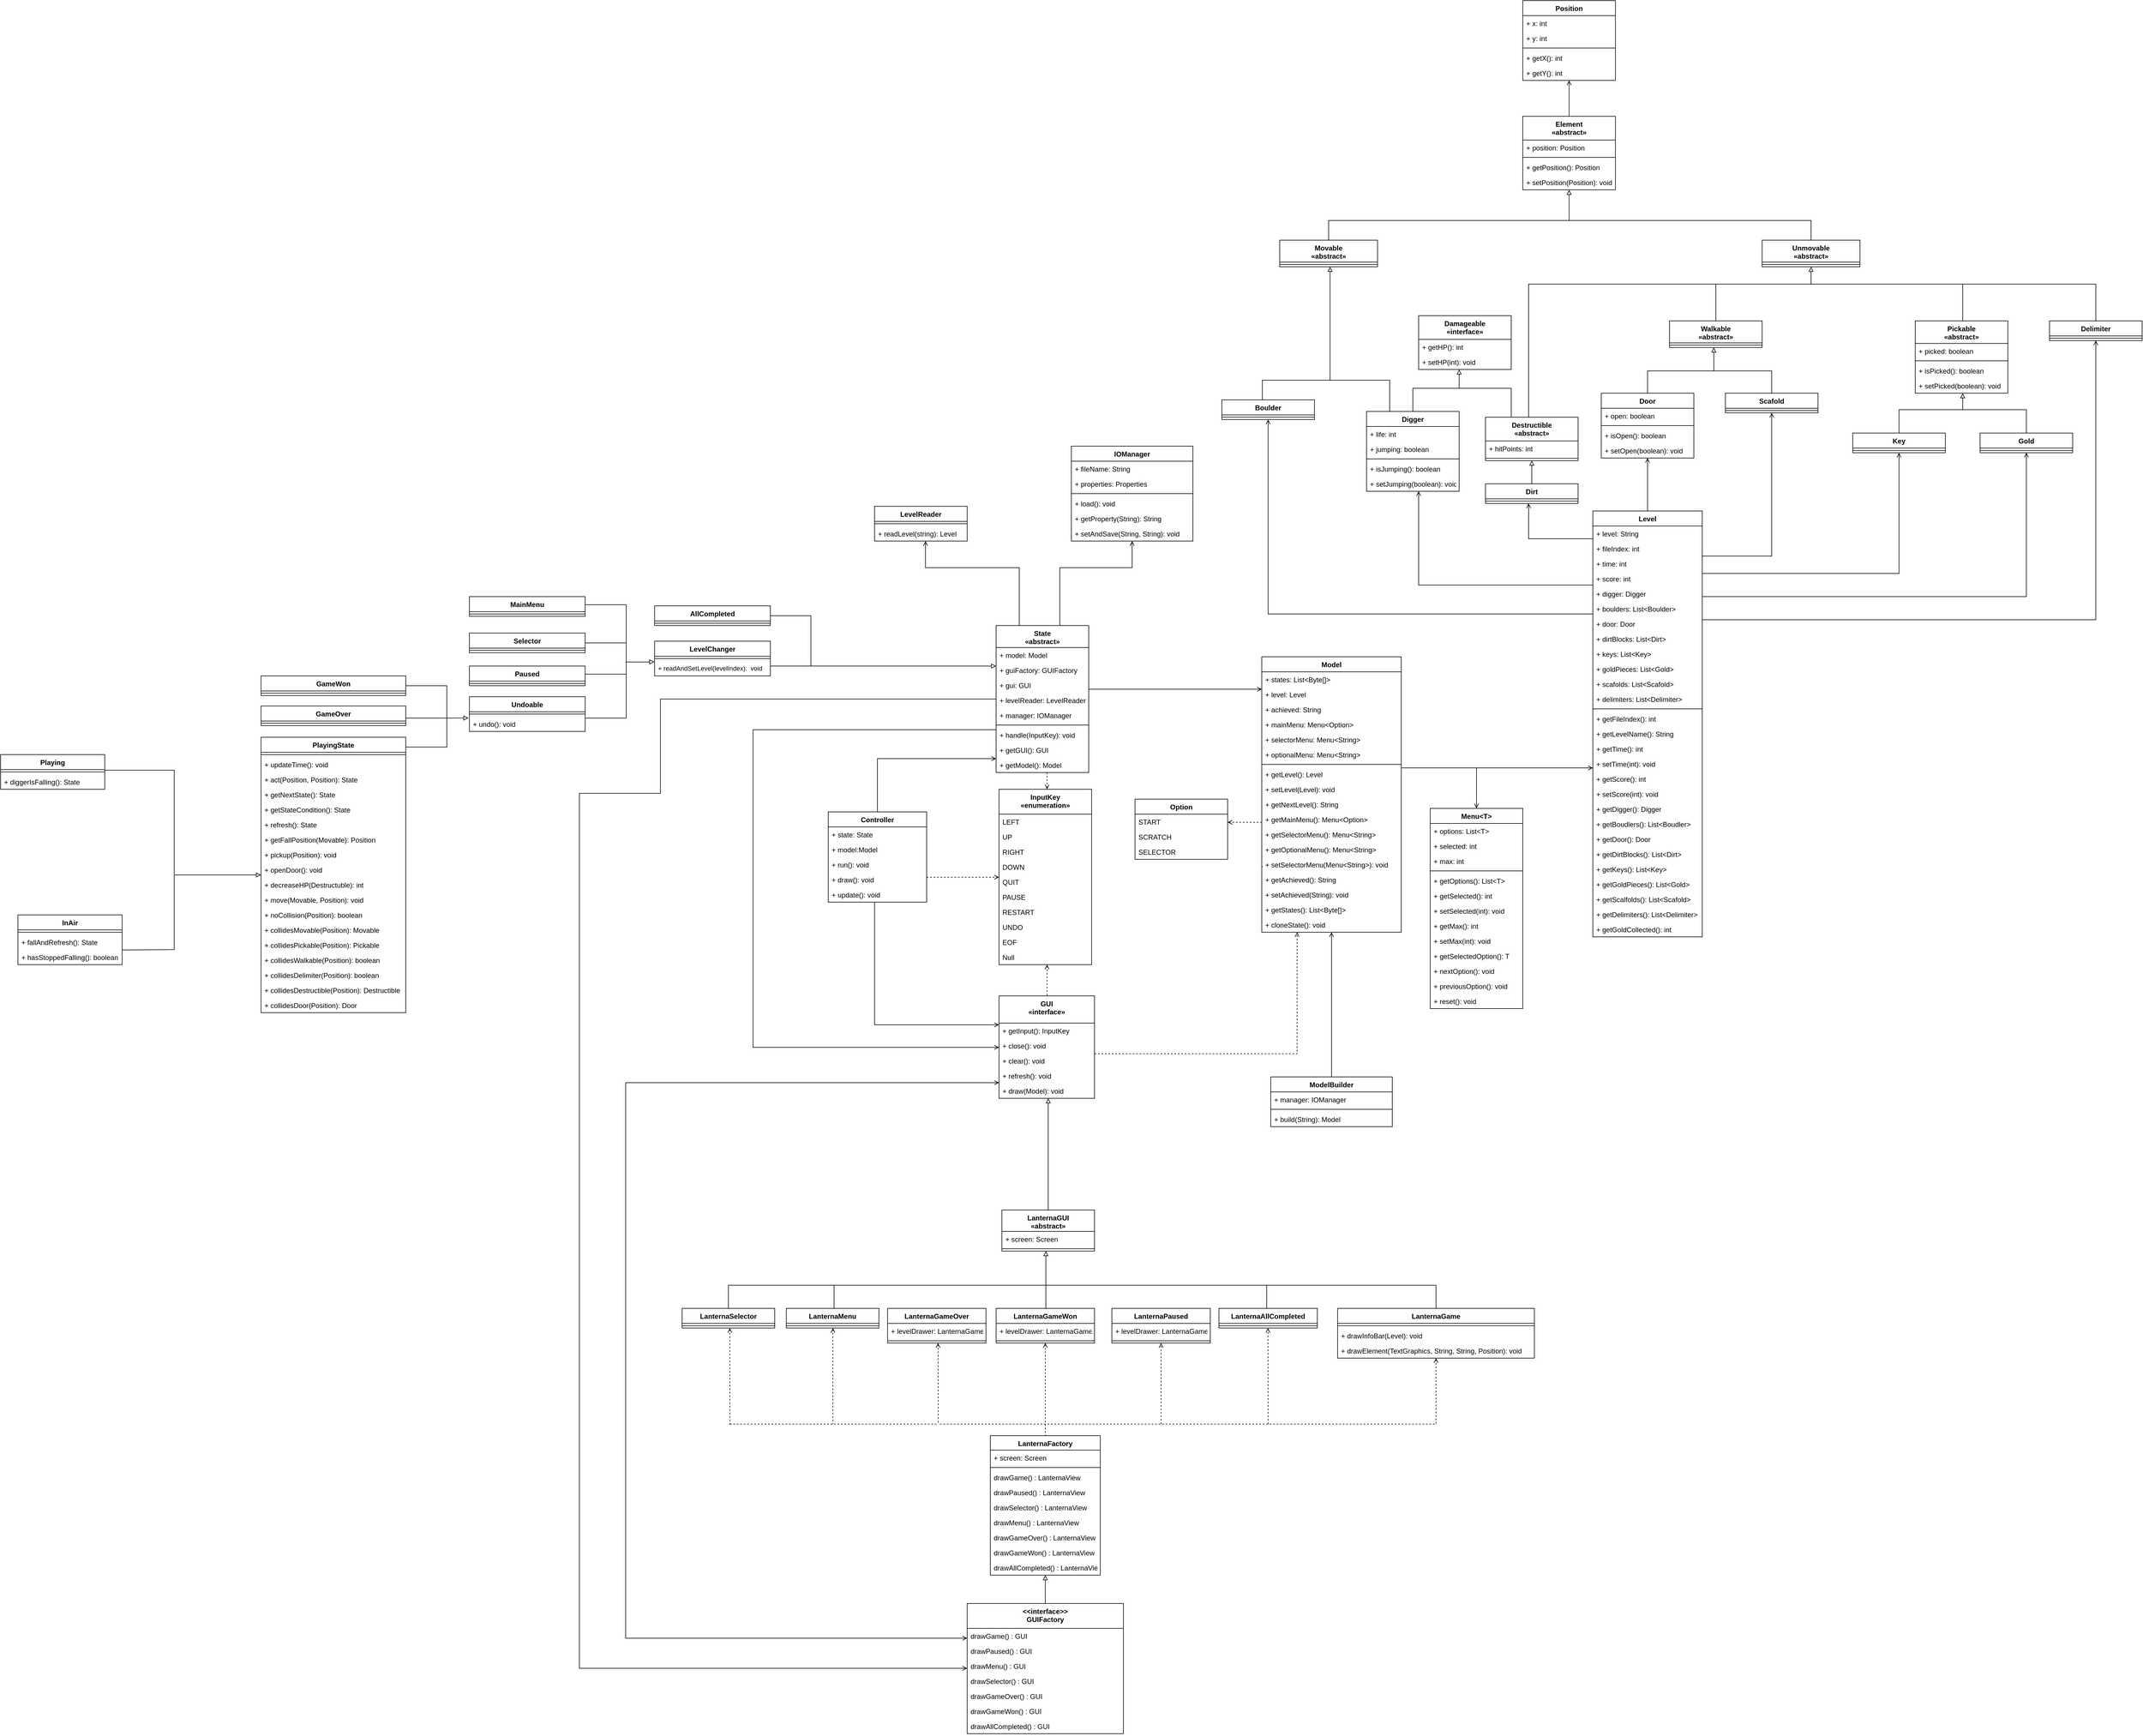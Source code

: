 <mxfile version="13.1.8" type="device"><diagram id="fBkRLolObLzkyfTKcfuB" name="Page-1"><mxGraphModel dx="4063" dy="2797" grid="1" gridSize="10" guides="1" tooltips="1" connect="1" arrows="1" fold="1" page="0" pageScale="1" pageWidth="1920" pageHeight="1200" math="0" shadow="0"><root><mxCell id="0"/><mxCell id="1" parent="0"/><mxCell id="32G9OIPw9If0Tmk3Obdk-253" style="edgeStyle=orthogonalEdgeStyle;rounded=0;orthogonalLoop=1;jettySize=auto;html=1;endArrow=none;endFill=0;" parent="1" source="32G9OIPw9If0Tmk3Obdk-362" edge="1"><mxGeometry relative="1" as="geometry"><mxPoint x="2980" y="540" as="targetPoint"/><Array as="points"><mxPoint x="2866" y="540"/><mxPoint x="2980" y="540"/></Array></mxGeometry></mxCell><mxCell id="32G9OIPw9If0Tmk3Obdk-254" style="edgeStyle=orthogonalEdgeStyle;rounded=0;orthogonalLoop=1;jettySize=auto;html=1;exitX=0.5;exitY=0;exitDx=0;exitDy=0;entryX=0.5;entryY=1;entryDx=0;entryDy=0;endArrow=block;endFill=0;" parent="1" source="32G9OIPw9If0Tmk3Obdk-272" target="32G9OIPw9If0Tmk3Obdk-367" edge="1"><mxGeometry relative="1" as="geometry"/></mxCell><mxCell id="32G9OIPw9If0Tmk3Obdk-255" style="edgeStyle=orthogonalEdgeStyle;rounded=0;orthogonalLoop=1;jettySize=auto;html=1;exitX=0.5;exitY=0;exitDx=0;exitDy=0;endArrow=none;endFill=0;" parent="1" source="32G9OIPw9If0Tmk3Obdk-353" edge="1"><mxGeometry relative="1" as="geometry"><mxPoint x="3410" y="607" as="targetPoint"/><Array as="points"><mxPoint x="3520" y="607"/></Array></mxGeometry></mxCell><mxCell id="32G9OIPw9If0Tmk3Obdk-256" style="edgeStyle=orthogonalEdgeStyle;rounded=0;orthogonalLoop=1;jettySize=auto;html=1;endArrow=block;endFill=0;" parent="1" source="32G9OIPw9If0Tmk3Obdk-355" target="32G9OIPw9If0Tmk3Obdk-357" edge="1"><mxGeometry relative="1" as="geometry"><mxPoint x="3410" y="573" as="targetPoint"/><Array as="points"><mxPoint x="3300" y="607"/><mxPoint x="3410" y="607"/></Array></mxGeometry></mxCell><mxCell id="32G9OIPw9If0Tmk3Obdk-257" style="edgeStyle=orthogonalEdgeStyle;rounded=0;orthogonalLoop=1;jettySize=auto;html=1;endArrow=block;endFill=0;" parent="1" source="32G9OIPw9If0Tmk3Obdk-372" target="LEddrZRxaLYgbKWe2akw-1" edge="1"><mxGeometry relative="1" as="geometry"><mxPoint x="2730" y="390" as="targetPoint"/><Array as="points"><mxPoint x="3640" y="390"/><mxPoint x="3148" y="390"/></Array></mxGeometry></mxCell><mxCell id="32G9OIPw9If0Tmk3Obdk-259" style="edgeStyle=orthogonalEdgeStyle;rounded=0;orthogonalLoop=1;jettySize=auto;html=1;endArrow=open;endFill=0;" parent="1" source="32G9OIPw9If0Tmk3Obdk-376" target="32G9OIPw9If0Tmk3Obdk-300" edge="1"><mxGeometry relative="1" as="geometry"><Array as="points"><mxPoint x="2470" y="910"/></Array><mxPoint x="2220" y="770" as="targetPoint"/></mxGeometry></mxCell><mxCell id="32G9OIPw9If0Tmk3Obdk-260" style="edgeStyle=orthogonalEdgeStyle;rounded=0;orthogonalLoop=1;jettySize=auto;html=1;endArrow=open;endFill=0;" parent="1" source="32G9OIPw9If0Tmk3Obdk-376" target="32G9OIPw9If0Tmk3Obdk-362" edge="1"><mxGeometry relative="1" as="geometry"><mxPoint x="2730" y="836" as="targetPoint"/><mxPoint x="2870" y="1121.5" as="sourcePoint"/></mxGeometry></mxCell><mxCell id="32G9OIPw9If0Tmk3Obdk-261" style="edgeStyle=orthogonalEdgeStyle;rounded=0;orthogonalLoop=1;jettySize=auto;html=1;endArrow=block;endFill=0;" parent="1" source="32G9OIPw9If0Tmk3Obdk-300" target="32G9OIPw9If0Tmk3Obdk-318" edge="1"><mxGeometry relative="1" as="geometry"><Array as="points"><mxPoint x="2420" y="556"/><mxPoint x="2317" y="556"/></Array></mxGeometry></mxCell><mxCell id="32G9OIPw9If0Tmk3Obdk-262" style="edgeStyle=orthogonalEdgeStyle;rounded=0;orthogonalLoop=1;jettySize=auto;html=1;endArrow=none;endFill=0;" parent="1" source="32G9OIPw9If0Tmk3Obdk-351" edge="1"><mxGeometry relative="1" as="geometry"><mxPoint x="2317" y="556" as="targetPoint"/><Array as="points"><mxPoint x="2200" y="556"/></Array></mxGeometry></mxCell><mxCell id="32G9OIPw9If0Tmk3Obdk-263" style="edgeStyle=orthogonalEdgeStyle;rounded=0;orthogonalLoop=1;jettySize=auto;html=1;endArrow=open;endFill=0;" parent="1" source="32G9OIPw9If0Tmk3Obdk-376" target="32G9OIPw9If0Tmk3Obdk-351" edge="1"><mxGeometry relative="1" as="geometry"><mxPoint x="2870" y="1139" as="sourcePoint"/><mxPoint x="2447.6" y="629.428" as="targetPoint"/><Array as="points"><mxPoint x="2210" y="960"/></Array></mxGeometry></mxCell><mxCell id="32G9OIPw9If0Tmk3Obdk-264" style="edgeStyle=orthogonalEdgeStyle;rounded=0;orthogonalLoop=1;jettySize=auto;html=1;entryX=0.5;entryY=1;entryDx=0;entryDy=0;endArrow=open;endFill=0;" parent="1" source="32G9OIPw9If0Tmk3Obdk-376" target="32G9OIPw9If0Tmk3Obdk-372" edge="1"><mxGeometry relative="1" as="geometry"><mxPoint x="3030" y="1173.059" as="sourcePoint"/><mxPoint x="3848.4" y="510.676" as="targetPoint"/><Array as="points"><mxPoint x="3640" y="970"/></Array></mxGeometry></mxCell><mxCell id="32G9OIPw9If0Tmk3Obdk-265" style="edgeStyle=orthogonalEdgeStyle;rounded=0;orthogonalLoop=1;jettySize=auto;html=1;startArrow=none;startFill=0;endArrow=none;endFill=0;" parent="1" edge="1"><mxGeometry relative="1" as="geometry"><mxPoint x="3410" y="390" as="targetPoint"/><mxPoint x="3410" y="460" as="sourcePoint"/></mxGeometry></mxCell><mxCell id="32G9OIPw9If0Tmk3Obdk-266" style="edgeStyle=orthogonalEdgeStyle;rounded=0;orthogonalLoop=1;jettySize=auto;html=1;startArrow=open;startFill=0;endArrow=none;endFill=0;" parent="1" source="32G9OIPw9If0Tmk3Obdk-331" target="32G9OIPw9If0Tmk3Obdk-376" edge="1"><mxGeometry relative="1" as="geometry"><mxPoint x="3030" y="1139" as="targetPoint"/><Array as="points"><mxPoint x="3080" y="860"/></Array></mxGeometry></mxCell><mxCell id="32G9OIPw9If0Tmk3Obdk-267" style="edgeStyle=orthogonalEdgeStyle;rounded=0;orthogonalLoop=1;jettySize=auto;html=1;startArrow=none;startFill=0;endArrow=none;endFill=0;" parent="1" source="32G9OIPw9If0Tmk3Obdk-367" edge="1"><mxGeometry relative="1" as="geometry"><mxPoint x="3150" y="390" as="targetPoint"/><Array as="points"><mxPoint x="2660" y="390"/></Array></mxGeometry></mxCell><mxCell id="32G9OIPw9If0Tmk3Obdk-269" style="edgeStyle=orthogonalEdgeStyle;rounded=0;orthogonalLoop=1;jettySize=auto;html=1;startArrow=open;startFill=0;endArrow=none;endFill=0;" parent="1" source="32G9OIPw9If0Tmk3Obdk-353" target="32G9OIPw9If0Tmk3Obdk-376" edge="1"><mxGeometry relative="1" as="geometry"><Array as="points"><mxPoint x="3520" y="930"/></Array><mxPoint x="3030" y="1121.5" as="targetPoint"/></mxGeometry></mxCell><mxCell id="32G9OIPw9If0Tmk3Obdk-270" style="edgeStyle=orthogonalEdgeStyle;rounded=0;orthogonalLoop=1;jettySize=auto;html=1;startArrow=open;startFill=0;endArrow=none;endFill=0;" parent="1" source="32G9OIPw9If0Tmk3Obdk-355" target="32G9OIPw9If0Tmk3Obdk-376" edge="1"><mxGeometry relative="1" as="geometry"><Array as="points"><mxPoint x="3300" y="890"/></Array><mxPoint x="2990" y="1100" as="targetPoint"/></mxGeometry></mxCell><mxCell id="32G9OIPw9If0Tmk3Obdk-271" value="" style="group" parent="1" vertex="1" connectable="0"><mxGeometry x="2760" y="610" width="160" height="86" as="geometry"/></mxCell><mxCell id="32G9OIPw9If0Tmk3Obdk-272" value="Dirt" style="swimlane;fontStyle=1;align=center;verticalAlign=top;childLayout=stackLayout;horizontal=1;startSize=26;horizontalStack=0;resizeParent=1;resizeParentMax=0;resizeLast=0;collapsible=1;marginBottom=0;" parent="32G9OIPw9If0Tmk3Obdk-271" vertex="1"><mxGeometry x="-174.5" y="125" width="160" height="34" as="geometry"/></mxCell><mxCell id="32G9OIPw9If0Tmk3Obdk-273" value="" style="line;strokeWidth=1;fillColor=none;align=left;verticalAlign=middle;spacingTop=-1;spacingLeft=3;spacingRight=3;rotatable=0;labelPosition=right;points=[];portConstraint=eastwest;" parent="32G9OIPw9If0Tmk3Obdk-272" vertex="1"><mxGeometry y="26" width="160" height="8" as="geometry"/></mxCell><mxCell id="32G9OIPw9If0Tmk3Obdk-274" style="rounded=0;orthogonalLoop=1;jettySize=auto;html=1;endArrow=none;endFill=0;startArrow=open;startFill=0;edgeStyle=elbowEdgeStyle;" parent="1" source="32G9OIPw9If0Tmk3Obdk-272" target="32G9OIPw9If0Tmk3Obdk-376" edge="1"><mxGeometry relative="1" as="geometry"><Array as="points"><mxPoint x="2660" y="830"/><mxPoint x="2660" y="750"/><mxPoint x="2650" y="870"/></Array><mxPoint x="2850" y="1140" as="targetPoint"/></mxGeometry></mxCell><mxCell id="32G9OIPw9If0Tmk3Obdk-299" style="edgeStyle=orthogonalEdgeStyle;rounded=0;orthogonalLoop=1;jettySize=auto;html=1;exitX=0.5;exitY=0;exitDx=0;exitDy=0;endArrow=open;endFill=0;" parent="1" source="32G9OIPw9If0Tmk3Obdk-312" target="32G9OIPw9If0Tmk3Obdk-306" edge="1"><mxGeometry relative="1" as="geometry"/></mxCell><mxCell id="32G9OIPw9If0Tmk3Obdk-317" style="edgeStyle=orthogonalEdgeStyle;rounded=0;orthogonalLoop=1;jettySize=auto;html=1;endArrow=open;endFill=0;startArrow=none;startFill=0;" parent="1" source="32G9OIPw9If0Tmk3Obdk-407" target="32G9OIPw9If0Tmk3Obdk-406" edge="1"><mxGeometry relative="1" as="geometry"><mxPoint x="1850" y="1032" as="sourcePoint"/><Array as="points"><mxPoint x="1780" y="880"/><mxPoint x="1618" y="880"/></Array><mxPoint x="1750" y="972" as="targetPoint"/></mxGeometry></mxCell><mxCell id="32G9OIPw9If0Tmk3Obdk-328" style="edgeStyle=orthogonalEdgeStyle;rounded=0;orthogonalLoop=1;jettySize=auto;html=1;entryX=0.5;entryY=0;entryDx=0;entryDy=0;startArrow=block;startFill=0;endArrow=none;endFill=0;" parent="1" source="32G9OIPw9If0Tmk3Obdk-329" target="32G9OIPw9If0Tmk3Obdk-331" edge="1"><mxGeometry relative="1" as="geometry"><Array as="points"><mxPoint x="2980" y="540"/><mxPoint x="3080" y="540"/></Array></mxGeometry></mxCell><mxCell id="LRgxrORWWK0e5mr6BgJW-6" style="edgeStyle=orthogonalEdgeStyle;rounded=0;orthogonalLoop=1;jettySize=auto;html=1;endArrow=block;endFill=0;" parent="1" source="32G9OIPw9If0Tmk3Obdk-300" edge="1"><mxGeometry relative="1" as="geometry"><mxPoint x="2540" y="537.5" as="targetPoint"/><Array as="points"><mxPoint x="2460" y="570"/><mxPoint x="2540" y="570"/></Array></mxGeometry></mxCell><mxCell id="LRgxrORWWK0e5mr6BgJW-7" style="edgeStyle=orthogonalEdgeStyle;rounded=0;orthogonalLoop=1;jettySize=auto;html=1;endArrow=none;endFill=0;" parent="1" source="32G9OIPw9If0Tmk3Obdk-367" edge="1"><mxGeometry relative="1" as="geometry"><mxPoint x="2530" y="570" as="targetPoint"/><Array as="points"><mxPoint x="2630" y="570"/></Array></mxGeometry></mxCell><mxCell id="LEddrZRxaLYgbKWe2akw-3" style="edgeStyle=orthogonalEdgeStyle;rounded=0;orthogonalLoop=1;jettySize=auto;html=1;endArrow=none;endFill=0;" parent="1" source="LEddrZRxaLYgbKWe2akw-1" edge="1"><mxGeometry relative="1" as="geometry"><mxPoint x="2730" y="280" as="targetPoint"/><Array as="points"><mxPoint x="3148" y="280"/></Array></mxGeometry></mxCell><mxCell id="32G9OIPw9If0Tmk3Obdk-416" style="edgeStyle=orthogonalEdgeStyle;rounded=0;orthogonalLoop=1;jettySize=auto;html=1;startArrow=none;startFill=0;endArrow=open;endFill=0;" parent="1" target="32G9OIPw9If0Tmk3Obdk-376" edge="1"><mxGeometry relative="1" as="geometry"><mxPoint x="2570" y="1226" as="sourcePoint"/><Array as="points"><mxPoint x="2720" y="1226"/><mxPoint x="2720" y="1226"/></Array></mxGeometry></mxCell><mxCell id="32G9OIPw9If0Tmk3Obdk-417" style="edgeStyle=orthogonalEdgeStyle;rounded=0;orthogonalLoop=1;jettySize=auto;html=1;startArrow=none;startFill=0;endArrow=open;endFill=0;" parent="1" target="32G9OIPw9If0Tmk3Obdk-438" edge="1"><mxGeometry relative="1" as="geometry"><Array as="points"><mxPoint x="1900" y="1090"/></Array><mxPoint x="1900" y="1080" as="sourcePoint"/></mxGeometry></mxCell><mxCell id="32G9OIPw9If0Tmk3Obdk-437" style="edgeStyle=orthogonalEdgeStyle;rounded=0;orthogonalLoop=1;jettySize=auto;html=1;startArrow=none;startFill=0;endArrow=open;endFill=0;" parent="1" source="32G9OIPw9If0Tmk3Obdk-438" target="32G9OIPw9If0Tmk3Obdk-430" edge="1"><mxGeometry relative="1" as="geometry"><Array as="points"><mxPoint x="2570" y="1226"/></Array></mxGeometry></mxCell><mxCell id="32G9OIPw9If0Tmk3Obdk-459" style="edgeStyle=orthogonalEdgeStyle;rounded=0;orthogonalLoop=1;jettySize=auto;html=1;dashed=1;startArrow=open;startFill=0;endArrow=none;endFill=0;entryX=0.006;entryY=-0.355;entryDx=0;entryDy=0;entryPerimeter=0;" parent="1" source="32G9OIPw9If0Tmk3Obdk-481" target="qjSOcLCTmDWLBCYIvLgi-16" edge="1"><mxGeometry relative="1" as="geometry"><Array as="points"><mxPoint x="2199" y="1320"/></Array><mxPoint x="1770" y="1150" as="targetPoint"/></mxGeometry></mxCell><mxCell id="32G9OIPw9If0Tmk3Obdk-460" style="edgeStyle=orthogonalEdgeStyle;rounded=0;orthogonalLoop=1;jettySize=auto;html=1;dashed=1;startArrow=open;startFill=0;endArrow=none;endFill=0;" parent="1" target="32G9OIPw9If0Tmk3Obdk-407" edge="1" source="32G9OIPw9If0Tmk3Obdk-461"><mxGeometry relative="1" as="geometry"><Array as="points"><mxPoint x="1828" y="1250"/><mxPoint x="1828" y="1250"/></Array><mxPoint x="1820" y="1260" as="sourcePoint"/></mxGeometry></mxCell><mxCell id="32G9OIPw9If0Tmk3Obdk-258" style="edgeStyle=orthogonalEdgeStyle;rounded=0;orthogonalLoop=1;jettySize=auto;html=1;endArrow=block;endFill=0;" parent="1" source="32G9OIPw9If0Tmk3Obdk-318" target="32G9OIPw9If0Tmk3Obdk-312" edge="1"><mxGeometry relative="1" as="geometry"><Array as="points"><mxPoint x="2315" y="280"/><mxPoint x="2730" y="280"/></Array></mxGeometry></mxCell><mxCell id="MA3NY72vYOBpywsUsP5n-356" style="edgeStyle=orthogonalEdgeStyle;rounded=0;orthogonalLoop=1;jettySize=auto;html=1;startArrow=open;startFill=0;endArrow=none;endFill=0;" parent="1" source="32G9OIPw9If0Tmk3Obdk-407" target="32G9OIPw9If0Tmk3Obdk-471" edge="1"><mxGeometry relative="1" as="geometry"><Array as="points"><mxPoint x="1740" y="1210"/><mxPoint x="1375" y="1210"/></Array></mxGeometry></mxCell><mxCell id="MA3NY72vYOBpywsUsP5n-342" style="edgeStyle=orthogonalEdgeStyle;rounded=0;orthogonalLoop=1;jettySize=auto;html=1;startArrow=open;startFill=0;endArrow=none;endFill=0;dashed=1;" parent="1" source="32G9OIPw9If0Tmk3Obdk-461" target="MA3NY72vYOBpywsUsP5n-10" edge="1"><mxGeometry relative="1" as="geometry"><Array as="points"><mxPoint x="1828" y="1580"/><mxPoint x="1828" y="1580"/></Array><mxPoint x="1820" y="1610" as="targetPoint"/><mxPoint x="1828" y="1590" as="sourcePoint"/></mxGeometry></mxCell><mxCell id="MA3NY72vYOBpywsUsP5n-347" style="edgeStyle=orthogonalEdgeStyle;rounded=0;orthogonalLoop=1;jettySize=auto;html=1;startArrow=none;startFill=0;endArrow=none;endFill=0;" parent="1" source="MA3NY72vYOBpywsUsP5n-323" edge="1"><mxGeometry relative="1" as="geometry"><mxPoint x="2200" y="2120" as="targetPoint"/><Array as="points"><mxPoint x="2500" y="2120"/></Array></mxGeometry></mxCell><mxCell id="MA3NY72vYOBpywsUsP5n-346" style="edgeStyle=orthogonalEdgeStyle;rounded=0;orthogonalLoop=1;jettySize=auto;html=1;startArrow=none;startFill=0;endArrow=none;endFill=0;" parent="1" edge="1"><mxGeometry relative="1" as="geometry"><mxPoint x="1640" y="2120" as="targetPoint"/><Array as="points"><mxPoint x="1825.5" y="2120"/></Array><mxPoint x="1825" y="2120" as="sourcePoint"/></mxGeometry></mxCell><mxCell id="MA3NY72vYOBpywsUsP5n-344" style="edgeStyle=orthogonalEdgeStyle;rounded=0;orthogonalLoop=1;jettySize=auto;html=1;startArrow=none;startFill=0;endArrow=none;endFill=0;" parent="1" source="MA3NY72vYOBpywsUsP5n-313" edge="1"><mxGeometry relative="1" as="geometry"><mxPoint x="1640" y="2120" as="targetPoint"/><Array as="points"><mxPoint x="1460" y="2120"/><mxPoint x="1640" y="2120"/></Array></mxGeometry></mxCell><mxCell id="MA3NY72vYOBpywsUsP5n-352" style="edgeStyle=orthogonalEdgeStyle;rounded=0;orthogonalLoop=1;jettySize=auto;html=1;dashed=1;startArrow=open;startFill=0;endArrow=none;endFill=0;" parent="1" source="MA3NY72vYOBpywsUsP5n-313" edge="1"><mxGeometry relative="1" as="geometry"><mxPoint x="1458" y="2360" as="targetPoint"/><Array as="points"><mxPoint x="1457.5" y="2264"/></Array></mxGeometry></mxCell><mxCell id="MA3NY72vYOBpywsUsP5n-345" style="edgeStyle=orthogonalEdgeStyle;rounded=0;orthogonalLoop=1;jettySize=auto;html=1;startArrow=none;startFill=0;endArrow=none;endFill=0;" parent="1" source="MA3NY72vYOBpywsUsP5n-309" edge="1"><mxGeometry relative="1" as="geometry"><mxPoint x="1460" y="2120" as="targetPoint"/><Array as="points"><mxPoint x="1277.5" y="2120"/></Array></mxGeometry></mxCell><mxCell id="MA3NY72vYOBpywsUsP5n-353" style="edgeStyle=orthogonalEdgeStyle;rounded=0;orthogonalLoop=1;jettySize=auto;html=1;dashed=1;startArrow=open;startFill=0;endArrow=none;endFill=0;" parent="1" source="MA3NY72vYOBpywsUsP5n-309" edge="1"><mxGeometry relative="1" as="geometry"><mxPoint x="1290" y="2360" as="targetPoint"/><Array as="points"><mxPoint x="1280" y="2360"/><mxPoint x="1278" y="2360"/></Array></mxGeometry></mxCell><mxCell id="MA3NY72vYOBpywsUsP5n-348" style="edgeStyle=orthogonalEdgeStyle;rounded=0;orthogonalLoop=1;jettySize=auto;html=1;startArrow=open;startFill=0;endArrow=open;endFill=0;" parent="1" source="MA3NY72vYOBpywsUsP5n-286" target="MA3NY72vYOBpywsUsP5n-10" edge="1"><mxGeometry relative="1" as="geometry"><Array as="points"><mxPoint x="1100" y="2730"/><mxPoint x="1100" y="1770"/></Array><mxPoint x="1590" y="1720" as="targetPoint"/></mxGeometry></mxCell><mxCell id="MA3NY72vYOBpywsUsP5n-358" style="edgeStyle=orthogonalEdgeStyle;rounded=0;orthogonalLoop=1;jettySize=auto;html=1;startArrow=none;startFill=0;endArrow=open;endFill=0;dashed=1;" parent="1" source="MA3NY72vYOBpywsUsP5n-10" target="32G9OIPw9If0Tmk3Obdk-438" edge="1"><mxGeometry relative="1" as="geometry"><Array as="points"><mxPoint x="2260" y="1720"/></Array><mxPoint x="1880" y="1735" as="targetPoint"/></mxGeometry></mxCell><mxCell id="MA3NY72vYOBpywsUsP5n-383" style="edgeStyle=orthogonalEdgeStyle;rounded=0;orthogonalLoop=1;jettySize=auto;html=1;startArrow=none;startFill=0;endArrow=block;endFill=0;" parent="1" target="MA3NY72vYOBpywsUsP5n-385" edge="1"><mxGeometry relative="1" as="geometry"><mxPoint x="1825" y="2080" as="targetPoint"/><Array as="points"><mxPoint x="1826" y="2160"/></Array><mxPoint x="1825" y="2160" as="sourcePoint"/></mxGeometry></mxCell><mxCell id="MA3NY72vYOBpywsUsP5n-384" style="edgeStyle=orthogonalEdgeStyle;rounded=0;orthogonalLoop=1;jettySize=auto;html=1;startArrow=none;startFill=0;endArrow=block;endFill=0;exitX=0.5;exitY=0;exitDx=0;exitDy=0;" parent="1" source="MA3NY72vYOBpywsUsP5n-385" target="MA3NY72vYOBpywsUsP5n-10" edge="1"><mxGeometry relative="1" as="geometry"><mxPoint x="1684.941" y="1868" as="sourcePoint"/><Array as="points"><mxPoint x="1830" y="1830"/><mxPoint x="1830" y="1830"/></Array></mxGeometry></mxCell><mxCell id="32G9OIPw9If0Tmk3Obdk-367" value="Destructible&#10;«abstract»" style="swimlane;fontStyle=1;align=center;verticalAlign=top;childLayout=stackLayout;horizontal=1;startSize=41;horizontalStack=0;resizeParent=1;resizeParentMax=0;resizeLast=0;collapsible=1;marginBottom=0;" parent="1" vertex="1"><mxGeometry x="2585.5" y="620" width="160" height="75" as="geometry"/></mxCell><mxCell id="32G9OIPw9If0Tmk3Obdk-368" value="+ hitPoints: int" style="text;strokeColor=none;fillColor=none;align=left;verticalAlign=top;spacingLeft=4;spacingRight=4;overflow=hidden;rotatable=0;points=[[0,0.5],[1,0.5]];portConstraint=eastwest;" parent="32G9OIPw9If0Tmk3Obdk-367" vertex="1"><mxGeometry y="41" width="160" height="26" as="geometry"/></mxCell><mxCell id="32G9OIPw9If0Tmk3Obdk-369" value="" style="line;strokeWidth=1;fillColor=none;align=left;verticalAlign=middle;spacingTop=-1;spacingLeft=3;spacingRight=3;rotatable=0;labelPosition=right;points=[];portConstraint=eastwest;" parent="32G9OIPw9If0Tmk3Obdk-367" vertex="1"><mxGeometry y="67" width="160" height="8" as="geometry"/></mxCell><mxCell id="LRgxrORWWK0e5mr6BgJW-1" value="Damageable&#10;«interface»" style="swimlane;fontStyle=1;align=center;verticalAlign=top;childLayout=stackLayout;horizontal=1;startSize=41;horizontalStack=0;resizeParent=1;resizeParentMax=0;resizeLast=0;collapsible=1;marginBottom=0;" parent="1" vertex="1"><mxGeometry x="2470" y="444.5" width="160" height="93" as="geometry"/></mxCell><mxCell id="LRgxrORWWK0e5mr6BgJW-4" value="+ getHP(): int" style="text;strokeColor=none;fillColor=none;align=left;verticalAlign=top;spacingLeft=4;spacingRight=4;overflow=hidden;rotatable=0;points=[[0,0.5],[1,0.5]];portConstraint=eastwest;" parent="LRgxrORWWK0e5mr6BgJW-1" vertex="1"><mxGeometry y="41" width="160" height="26" as="geometry"/></mxCell><mxCell id="LRgxrORWWK0e5mr6BgJW-5" value="+ setHP(int): void" style="text;strokeColor=none;fillColor=none;align=left;verticalAlign=top;spacingLeft=4;spacingRight=4;overflow=hidden;rotatable=0;points=[[0,0.5],[1,0.5]];portConstraint=eastwest;" parent="LRgxrORWWK0e5mr6BgJW-1" vertex="1"><mxGeometry y="67" width="160" height="26" as="geometry"/></mxCell><mxCell id="32G9OIPw9If0Tmk3Obdk-306" value="Position" style="swimlane;fontStyle=1;align=center;verticalAlign=top;childLayout=stackLayout;horizontal=1;startSize=26;horizontalStack=0;resizeParent=1;resizeParentMax=0;resizeLast=0;collapsible=1;marginBottom=0;" parent="1" vertex="1"><mxGeometry x="2650" y="-100" width="160" height="138" as="geometry"/></mxCell><mxCell id="32G9OIPw9If0Tmk3Obdk-307" value="+ x: int" style="text;strokeColor=none;fillColor=none;align=left;verticalAlign=top;spacingLeft=4;spacingRight=4;overflow=hidden;rotatable=0;points=[[0,0.5],[1,0.5]];portConstraint=eastwest;" parent="32G9OIPw9If0Tmk3Obdk-306" vertex="1"><mxGeometry y="26" width="160" height="26" as="geometry"/></mxCell><mxCell id="32G9OIPw9If0Tmk3Obdk-308" value="+ y: int" style="text;strokeColor=none;fillColor=none;align=left;verticalAlign=top;spacingLeft=4;spacingRight=4;overflow=hidden;rotatable=0;points=[[0,0.5],[1,0.5]];portConstraint=eastwest;" parent="32G9OIPw9If0Tmk3Obdk-306" vertex="1"><mxGeometry y="52" width="160" height="26" as="geometry"/></mxCell><mxCell id="32G9OIPw9If0Tmk3Obdk-309" value="" style="line;strokeWidth=1;fillColor=none;align=left;verticalAlign=middle;spacingTop=-1;spacingLeft=3;spacingRight=3;rotatable=0;labelPosition=right;points=[];portConstraint=eastwest;" parent="32G9OIPw9If0Tmk3Obdk-306" vertex="1"><mxGeometry y="78" width="160" height="8" as="geometry"/></mxCell><mxCell id="32G9OIPw9If0Tmk3Obdk-310" value="+ getX(): int" style="text;strokeColor=none;fillColor=none;align=left;verticalAlign=top;spacingLeft=4;spacingRight=4;overflow=hidden;rotatable=0;points=[[0,0.5],[1,0.5]];portConstraint=eastwest;" parent="32G9OIPw9If0Tmk3Obdk-306" vertex="1"><mxGeometry y="86" width="160" height="26" as="geometry"/></mxCell><mxCell id="32G9OIPw9If0Tmk3Obdk-311" value="+ getY(): int" style="text;strokeColor=none;fillColor=none;align=left;verticalAlign=top;spacingLeft=4;spacingRight=4;overflow=hidden;rotatable=0;points=[[0,0.5],[1,0.5]];portConstraint=eastwest;" parent="32G9OIPw9If0Tmk3Obdk-306" vertex="1"><mxGeometry y="112" width="160" height="26" as="geometry"/></mxCell><mxCell id="32G9OIPw9If0Tmk3Obdk-312" value="Element&#10;«abstract»" style="swimlane;fontStyle=1;align=center;verticalAlign=top;childLayout=stackLayout;horizontal=1;startSize=41;horizontalStack=0;resizeParent=1;resizeParentMax=0;resizeLast=0;collapsible=1;marginBottom=0;" parent="1" vertex="1"><mxGeometry x="2650" y="100" width="160" height="127" as="geometry"/></mxCell><mxCell id="32G9OIPw9If0Tmk3Obdk-313" value="+ position: Position" style="text;strokeColor=none;fillColor=none;align=left;verticalAlign=top;spacingLeft=4;spacingRight=4;overflow=hidden;rotatable=0;points=[[0,0.5],[1,0.5]];portConstraint=eastwest;" parent="32G9OIPw9If0Tmk3Obdk-312" vertex="1"><mxGeometry y="41" width="160" height="26" as="geometry"/></mxCell><mxCell id="32G9OIPw9If0Tmk3Obdk-314" value="" style="line;strokeWidth=1;fillColor=none;align=left;verticalAlign=middle;spacingTop=-1;spacingLeft=3;spacingRight=3;rotatable=0;labelPosition=right;points=[];portConstraint=eastwest;" parent="32G9OIPw9If0Tmk3Obdk-312" vertex="1"><mxGeometry y="67" width="160" height="8" as="geometry"/></mxCell><mxCell id="32G9OIPw9If0Tmk3Obdk-315" value="+ getPosition(): Position" style="text;strokeColor=none;fillColor=none;align=left;verticalAlign=top;spacingLeft=4;spacingRight=4;overflow=hidden;rotatable=0;points=[[0,0.5],[1,0.5]];portConstraint=eastwest;" parent="32G9OIPw9If0Tmk3Obdk-312" vertex="1"><mxGeometry y="75" width="160" height="26" as="geometry"/></mxCell><mxCell id="LEddrZRxaLYgbKWe2akw-4" value="+ setPosition(Position): void" style="text;strokeColor=none;fillColor=none;align=left;verticalAlign=top;spacingLeft=4;spacingRight=4;overflow=hidden;rotatable=0;points=[[0,0.5],[1,0.5]];portConstraint=eastwest;" parent="32G9OIPw9If0Tmk3Obdk-312" vertex="1"><mxGeometry y="101" width="160" height="26" as="geometry"/></mxCell><mxCell id="32G9OIPw9If0Tmk3Obdk-318" value="Movable&#10;«abstract»" style="swimlane;fontStyle=1;align=center;verticalAlign=top;childLayout=stackLayout;horizontal=1;startSize=38;horizontalStack=0;resizeParent=1;resizeParentMax=0;resizeLast=0;collapsible=1;marginBottom=0;" parent="1" vertex="1"><mxGeometry x="2230" y="314" width="169" height="46" as="geometry"/></mxCell><mxCell id="32G9OIPw9If0Tmk3Obdk-319" value="" style="line;strokeWidth=1;fillColor=none;align=left;verticalAlign=middle;spacingTop=-1;spacingLeft=3;spacingRight=3;rotatable=0;labelPosition=right;points=[];portConstraint=eastwest;" parent="32G9OIPw9If0Tmk3Obdk-318" vertex="1"><mxGeometry y="38" width="169" height="8" as="geometry"/></mxCell><mxCell id="LEddrZRxaLYgbKWe2akw-1" value="Unmovable&#10;«abstract»" style="swimlane;fontStyle=1;align=center;verticalAlign=top;childLayout=stackLayout;horizontal=1;startSize=38;horizontalStack=0;resizeParent=1;resizeParentMax=0;resizeLast=0;collapsible=1;marginBottom=0;" parent="1" vertex="1"><mxGeometry x="3063.5" y="314" width="169" height="46" as="geometry"/></mxCell><mxCell id="LEddrZRxaLYgbKWe2akw-2" value="" style="line;strokeWidth=1;fillColor=none;align=left;verticalAlign=middle;spacingTop=-1;spacingLeft=3;spacingRight=3;rotatable=0;labelPosition=right;points=[];portConstraint=eastwest;" parent="LEddrZRxaLYgbKWe2akw-1" vertex="1"><mxGeometry y="38" width="169" height="8" as="geometry"/></mxCell><mxCell id="32G9OIPw9If0Tmk3Obdk-372" value="Delimiter" style="swimlane;fontStyle=1;align=center;verticalAlign=top;childLayout=stackLayout;horizontal=1;startSize=26;horizontalStack=0;resizeParent=1;resizeParentMax=0;resizeLast=0;collapsible=1;marginBottom=0;" parent="1" vertex="1"><mxGeometry x="3560" y="453.5" width="160" height="34" as="geometry"/></mxCell><mxCell id="32G9OIPw9If0Tmk3Obdk-373" value="" style="line;strokeWidth=1;fillColor=none;align=left;verticalAlign=middle;spacingTop=-1;spacingLeft=3;spacingRight=3;rotatable=0;labelPosition=right;points=[];portConstraint=eastwest;" parent="32G9OIPw9If0Tmk3Obdk-372" vertex="1"><mxGeometry y="26" width="160" height="8" as="geometry"/></mxCell><mxCell id="32G9OIPw9If0Tmk3Obdk-300" value="Digger" style="swimlane;fontStyle=1;align=center;verticalAlign=top;childLayout=stackLayout;horizontal=1;startSize=26;horizontalStack=0;resizeParent=1;resizeParentMax=0;resizeLast=0;collapsible=1;marginBottom=0;" parent="1" vertex="1"><mxGeometry x="2380" y="610" width="160" height="138" as="geometry"/></mxCell><mxCell id="32G9OIPw9If0Tmk3Obdk-301" value="+ life: int" style="text;strokeColor=none;fillColor=none;align=left;verticalAlign=top;spacingLeft=4;spacingRight=4;overflow=hidden;rotatable=0;points=[[0,0.5],[1,0.5]];portConstraint=eastwest;" parent="32G9OIPw9If0Tmk3Obdk-300" vertex="1"><mxGeometry y="26" width="160" height="26" as="geometry"/></mxCell><mxCell id="32G9OIPw9If0Tmk3Obdk-302" value="+ jumping: boolean" style="text;strokeColor=none;fillColor=none;align=left;verticalAlign=top;spacingLeft=4;spacingRight=4;overflow=hidden;rotatable=0;points=[[0,0.5],[1,0.5]];portConstraint=eastwest;" parent="32G9OIPw9If0Tmk3Obdk-300" vertex="1"><mxGeometry y="52" width="160" height="26" as="geometry"/></mxCell><mxCell id="32G9OIPw9If0Tmk3Obdk-303" value="" style="line;strokeWidth=1;fillColor=none;align=left;verticalAlign=middle;spacingTop=-1;spacingLeft=3;spacingRight=3;rotatable=0;labelPosition=right;points=[];portConstraint=eastwest;" parent="32G9OIPw9If0Tmk3Obdk-300" vertex="1"><mxGeometry y="78" width="160" height="8" as="geometry"/></mxCell><mxCell id="32G9OIPw9If0Tmk3Obdk-304" value="+ isJumping(): boolean" style="text;strokeColor=none;fillColor=none;align=left;verticalAlign=top;spacingLeft=4;spacingRight=4;overflow=hidden;rotatable=0;points=[[0,0.5],[1,0.5]];portConstraint=eastwest;" parent="32G9OIPw9If0Tmk3Obdk-300" vertex="1"><mxGeometry y="86" width="160" height="26" as="geometry"/></mxCell><mxCell id="32G9OIPw9If0Tmk3Obdk-305" value="+ setJumping(boolean): void" style="text;strokeColor=none;fillColor=none;align=left;verticalAlign=top;spacingLeft=4;spacingRight=4;overflow=hidden;rotatable=0;points=[[0,0.5],[1,0.5]];portConstraint=eastwest;" parent="32G9OIPw9If0Tmk3Obdk-300" vertex="1"><mxGeometry y="112" width="160" height="26" as="geometry"/></mxCell><mxCell id="32G9OIPw9If0Tmk3Obdk-351" value="Boulder" style="swimlane;fontStyle=1;align=center;verticalAlign=top;childLayout=stackLayout;horizontal=1;startSize=26;horizontalStack=0;resizeParent=1;resizeParentMax=0;resizeLast=0;collapsible=1;marginBottom=0;" parent="1" vertex="1"><mxGeometry x="2130" y="590" width="160" height="34" as="geometry"/></mxCell><mxCell id="32G9OIPw9If0Tmk3Obdk-352" value="" style="line;strokeWidth=1;fillColor=none;align=left;verticalAlign=middle;spacingTop=-1;spacingLeft=3;spacingRight=3;rotatable=0;labelPosition=right;points=[];portConstraint=eastwest;" parent="32G9OIPw9If0Tmk3Obdk-351" vertex="1"><mxGeometry y="26" width="160" height="8" as="geometry"/></mxCell><mxCell id="32G9OIPw9If0Tmk3Obdk-376" value="Level" style="swimlane;fontStyle=1;align=center;verticalAlign=top;childLayout=stackLayout;horizontal=1;startSize=26;horizontalStack=0;resizeParent=1;resizeParentMax=0;resizeLast=0;collapsible=1;marginBottom=0;" parent="1" vertex="1"><mxGeometry x="2771" y="782" width="189" height="736" as="geometry"/></mxCell><mxCell id="32G9OIPw9If0Tmk3Obdk-377" value="+ level: String" style="text;strokeColor=none;fillColor=none;align=left;verticalAlign=top;spacingLeft=4;spacingRight=4;overflow=hidden;rotatable=0;points=[[0,0.5],[1,0.5]];portConstraint=eastwest;" parent="32G9OIPw9If0Tmk3Obdk-376" vertex="1"><mxGeometry y="26" width="189" height="26" as="geometry"/></mxCell><mxCell id="-c4pgMdnjwMZaIv9EUJl-22" value="+ fileIndex: int" style="text;strokeColor=none;fillColor=none;align=left;verticalAlign=top;spacingLeft=4;spacingRight=4;overflow=hidden;rotatable=0;points=[[0,0.5],[1,0.5]];portConstraint=eastwest;" vertex="1" parent="32G9OIPw9If0Tmk3Obdk-376"><mxGeometry y="52" width="189" height="26" as="geometry"/></mxCell><mxCell id="32G9OIPw9If0Tmk3Obdk-378" value="+ time: int" style="text;strokeColor=none;fillColor=none;align=left;verticalAlign=top;spacingLeft=4;spacingRight=4;overflow=hidden;rotatable=0;points=[[0,0.5],[1,0.5]];portConstraint=eastwest;" parent="32G9OIPw9If0Tmk3Obdk-376" vertex="1"><mxGeometry y="78" width="189" height="26" as="geometry"/></mxCell><mxCell id="32G9OIPw9If0Tmk3Obdk-379" value="+ score: int" style="text;strokeColor=none;fillColor=none;align=left;verticalAlign=top;spacingLeft=4;spacingRight=4;overflow=hidden;rotatable=0;points=[[0,0.5],[1,0.5]];portConstraint=eastwest;" parent="32G9OIPw9If0Tmk3Obdk-376" vertex="1"><mxGeometry y="104" width="189" height="26" as="geometry"/></mxCell><mxCell id="32G9OIPw9If0Tmk3Obdk-380" value="+ digger: Digger" style="text;strokeColor=none;fillColor=none;align=left;verticalAlign=top;spacingLeft=4;spacingRight=4;overflow=hidden;rotatable=0;points=[[0,0.5],[1,0.5]];portConstraint=eastwest;" parent="32G9OIPw9If0Tmk3Obdk-376" vertex="1"><mxGeometry y="130" width="189" height="26" as="geometry"/></mxCell><mxCell id="32G9OIPw9If0Tmk3Obdk-381" value="+ boulders: List&lt;Boulder&gt;" style="text;strokeColor=none;fillColor=none;align=left;verticalAlign=top;spacingLeft=4;spacingRight=4;overflow=hidden;rotatable=0;points=[[0,0.5],[1,0.5]];portConstraint=eastwest;" parent="32G9OIPw9If0Tmk3Obdk-376" vertex="1"><mxGeometry y="156" width="189" height="26" as="geometry"/></mxCell><mxCell id="32G9OIPw9If0Tmk3Obdk-382" value="+ door: Door" style="text;strokeColor=none;fillColor=none;align=left;verticalAlign=top;spacingLeft=4;spacingRight=4;overflow=hidden;rotatable=0;points=[[0,0.5],[1,0.5]];portConstraint=eastwest;" parent="32G9OIPw9If0Tmk3Obdk-376" vertex="1"><mxGeometry y="182" width="189" height="26" as="geometry"/></mxCell><mxCell id="32G9OIPw9If0Tmk3Obdk-383" value="+ dirtBlocks: List&lt;Dirt&gt;" style="text;strokeColor=none;fillColor=none;align=left;verticalAlign=top;spacingLeft=4;spacingRight=4;overflow=hidden;rotatable=0;points=[[0,0.5],[1,0.5]];portConstraint=eastwest;" parent="32G9OIPw9If0Tmk3Obdk-376" vertex="1"><mxGeometry y="208" width="189" height="26" as="geometry"/></mxCell><mxCell id="32G9OIPw9If0Tmk3Obdk-384" value="+ keys: List&lt;Key&gt;" style="text;strokeColor=none;fillColor=none;align=left;verticalAlign=top;spacingLeft=4;spacingRight=4;overflow=hidden;rotatable=0;points=[[0,0.5],[1,0.5]];portConstraint=eastwest;" parent="32G9OIPw9If0Tmk3Obdk-376" vertex="1"><mxGeometry y="234" width="189" height="26" as="geometry"/></mxCell><mxCell id="32G9OIPw9If0Tmk3Obdk-385" value="+ goldPieces: List&lt;Gold&gt;" style="text;strokeColor=none;fillColor=none;align=left;verticalAlign=top;spacingLeft=4;spacingRight=4;overflow=hidden;rotatable=0;points=[[0,0.5],[1,0.5]];portConstraint=eastwest;" parent="32G9OIPw9If0Tmk3Obdk-376" vertex="1"><mxGeometry y="260" width="189" height="26" as="geometry"/></mxCell><mxCell id="32G9OIPw9If0Tmk3Obdk-386" value="+ scafolds: List&lt;Scafold&gt;" style="text;strokeColor=none;fillColor=none;align=left;verticalAlign=top;spacingLeft=4;spacingRight=4;overflow=hidden;rotatable=0;points=[[0,0.5],[1,0.5]];portConstraint=eastwest;" parent="32G9OIPw9If0Tmk3Obdk-376" vertex="1"><mxGeometry y="286" width="189" height="26" as="geometry"/></mxCell><mxCell id="32G9OIPw9If0Tmk3Obdk-387" value="+ delimiters: List&lt;Delimiter&gt;" style="text;strokeColor=none;fillColor=none;align=left;verticalAlign=top;spacingLeft=4;spacingRight=4;overflow=hidden;rotatable=0;points=[[0,0.5],[1,0.5]];portConstraint=eastwest;" parent="32G9OIPw9If0Tmk3Obdk-376" vertex="1"><mxGeometry y="312" width="189" height="26" as="geometry"/></mxCell><mxCell id="32G9OIPw9If0Tmk3Obdk-388" value="" style="line;strokeWidth=1;fillColor=none;align=left;verticalAlign=middle;spacingTop=-1;spacingLeft=3;spacingRight=3;rotatable=0;labelPosition=right;points=[];portConstraint=eastwest;" parent="32G9OIPw9If0Tmk3Obdk-376" vertex="1"><mxGeometry y="338" width="189" height="8" as="geometry"/></mxCell><mxCell id="32G9OIPw9If0Tmk3Obdk-389" value="+ getFileIndex(): int" style="text;strokeColor=none;fillColor=none;align=left;verticalAlign=top;spacingLeft=4;spacingRight=4;overflow=hidden;rotatable=0;points=[[0,0.5],[1,0.5]];portConstraint=eastwest;" parent="32G9OIPw9If0Tmk3Obdk-376" vertex="1"><mxGeometry y="346" width="189" height="26" as="geometry"/></mxCell><mxCell id="-c4pgMdnjwMZaIv9EUJl-23" value="+ getLevelName(): String" style="text;strokeColor=none;fillColor=none;align=left;verticalAlign=top;spacingLeft=4;spacingRight=4;overflow=hidden;rotatable=0;points=[[0,0.5],[1,0.5]];portConstraint=eastwest;" vertex="1" parent="32G9OIPw9If0Tmk3Obdk-376"><mxGeometry y="372" width="189" height="26" as="geometry"/></mxCell><mxCell id="32G9OIPw9If0Tmk3Obdk-390" value="+ getTime(): int" style="text;strokeColor=none;fillColor=none;align=left;verticalAlign=top;spacingLeft=4;spacingRight=4;overflow=hidden;rotatable=0;points=[[0,0.5],[1,0.5]];portConstraint=eastwest;" parent="32G9OIPw9If0Tmk3Obdk-376" vertex="1"><mxGeometry y="398" width="189" height="26" as="geometry"/></mxCell><mxCell id="32G9OIPw9If0Tmk3Obdk-391" value="+ setTime(int): void" style="text;strokeColor=none;fillColor=none;align=left;verticalAlign=top;spacingLeft=4;spacingRight=4;overflow=hidden;rotatable=0;points=[[0,0.5],[1,0.5]];portConstraint=eastwest;" parent="32G9OIPw9If0Tmk3Obdk-376" vertex="1"><mxGeometry y="424" width="189" height="26" as="geometry"/></mxCell><mxCell id="32G9OIPw9If0Tmk3Obdk-392" value="+ getScore(): int" style="text;strokeColor=none;fillColor=none;align=left;verticalAlign=top;spacingLeft=4;spacingRight=4;overflow=hidden;rotatable=0;points=[[0,0.5],[1,0.5]];portConstraint=eastwest;" parent="32G9OIPw9If0Tmk3Obdk-376" vertex="1"><mxGeometry y="450" width="189" height="26" as="geometry"/></mxCell><mxCell id="32G9OIPw9If0Tmk3Obdk-393" value="+ setScore(int): void" style="text;strokeColor=none;fillColor=none;align=left;verticalAlign=top;spacingLeft=4;spacingRight=4;overflow=hidden;rotatable=0;points=[[0,0.5],[1,0.5]];portConstraint=eastwest;" parent="32G9OIPw9If0Tmk3Obdk-376" vertex="1"><mxGeometry y="476" width="189" height="26" as="geometry"/></mxCell><mxCell id="32G9OIPw9If0Tmk3Obdk-394" value="+ getDigger(): Digger" style="text;strokeColor=none;fillColor=none;align=left;verticalAlign=top;spacingLeft=4;spacingRight=4;overflow=hidden;rotatable=0;points=[[0,0.5],[1,0.5]];portConstraint=eastwest;" parent="32G9OIPw9If0Tmk3Obdk-376" vertex="1"><mxGeometry y="502" width="189" height="26" as="geometry"/></mxCell><mxCell id="32G9OIPw9If0Tmk3Obdk-395" value="+ getBoudlers(): List&lt;Boudler&gt;" style="text;strokeColor=none;fillColor=none;align=left;verticalAlign=top;spacingLeft=4;spacingRight=4;overflow=hidden;rotatable=0;points=[[0,0.5],[1,0.5]];portConstraint=eastwest;" parent="32G9OIPw9If0Tmk3Obdk-376" vertex="1"><mxGeometry y="528" width="189" height="26" as="geometry"/></mxCell><mxCell id="32G9OIPw9If0Tmk3Obdk-396" value="+ getDoor(): Door" style="text;strokeColor=none;fillColor=none;align=left;verticalAlign=top;spacingLeft=4;spacingRight=4;overflow=hidden;rotatable=0;points=[[0,0.5],[1,0.5]];portConstraint=eastwest;" parent="32G9OIPw9If0Tmk3Obdk-376" vertex="1"><mxGeometry y="554" width="189" height="26" as="geometry"/></mxCell><mxCell id="32G9OIPw9If0Tmk3Obdk-397" value="+ getDirtBlocks(): List&lt;Dirt&gt;" style="text;strokeColor=none;fillColor=none;align=left;verticalAlign=top;spacingLeft=4;spacingRight=4;overflow=hidden;rotatable=0;points=[[0,0.5],[1,0.5]];portConstraint=eastwest;" parent="32G9OIPw9If0Tmk3Obdk-376" vertex="1"><mxGeometry y="580" width="189" height="26" as="geometry"/></mxCell><mxCell id="32G9OIPw9If0Tmk3Obdk-398" value="+ getKeys(): List&lt;Key&gt;" style="text;strokeColor=none;fillColor=none;align=left;verticalAlign=top;spacingLeft=4;spacingRight=4;overflow=hidden;rotatable=0;points=[[0,0.5],[1,0.5]];portConstraint=eastwest;" parent="32G9OIPw9If0Tmk3Obdk-376" vertex="1"><mxGeometry y="606" width="189" height="26" as="geometry"/></mxCell><mxCell id="32G9OIPw9If0Tmk3Obdk-399" value="+ getGoldPieces(): List&lt;Gold&gt;" style="text;strokeColor=none;fillColor=none;align=left;verticalAlign=top;spacingLeft=4;spacingRight=4;overflow=hidden;rotatable=0;points=[[0,0.5],[1,0.5]];portConstraint=eastwest;" parent="32G9OIPw9If0Tmk3Obdk-376" vertex="1"><mxGeometry y="632" width="189" height="26" as="geometry"/></mxCell><mxCell id="32G9OIPw9If0Tmk3Obdk-400" value="+ getScalfolds(): List&lt;Scafold&gt;" style="text;strokeColor=none;fillColor=none;align=left;verticalAlign=top;spacingLeft=4;spacingRight=4;overflow=hidden;rotatable=0;points=[[0,0.5],[1,0.5]];portConstraint=eastwest;" parent="32G9OIPw9If0Tmk3Obdk-376" vertex="1"><mxGeometry y="658" width="189" height="26" as="geometry"/></mxCell><mxCell id="32G9OIPw9If0Tmk3Obdk-401" value="+ getDelimiters(): List&lt;Delimiter&gt;" style="text;strokeColor=none;fillColor=none;align=left;verticalAlign=top;spacingLeft=4;spacingRight=4;overflow=hidden;rotatable=0;points=[[0,0.5],[1,0.5]];portConstraint=eastwest;" parent="32G9OIPw9If0Tmk3Obdk-376" vertex="1"><mxGeometry y="684" width="189" height="26" as="geometry"/></mxCell><mxCell id="-c4pgMdnjwMZaIv9EUJl-24" value="+ getGoldCollected(): int" style="text;strokeColor=none;fillColor=none;align=left;verticalAlign=top;spacingLeft=4;spacingRight=4;overflow=hidden;rotatable=0;points=[[0,0.5],[1,0.5]];portConstraint=eastwest;" vertex="1" parent="32G9OIPw9If0Tmk3Obdk-376"><mxGeometry y="710" width="189" height="26" as="geometry"/></mxCell><mxCell id="32G9OIPw9If0Tmk3Obdk-438" value="Model" style="swimlane;fontStyle=1;align=center;verticalAlign=top;childLayout=stackLayout;horizontal=1;startSize=26;horizontalStack=0;resizeParent=1;resizeParentMax=0;resizeLast=0;collapsible=1;marginBottom=0;" parent="1" vertex="1"><mxGeometry x="2199" y="1034" width="241" height="476" as="geometry"/></mxCell><mxCell id="MA3NY72vYOBpywsUsP5n-392" value="+ states: List&lt;Byte[]&gt;" style="text;strokeColor=none;fillColor=none;align=left;verticalAlign=top;spacingLeft=4;spacingRight=4;overflow=hidden;rotatable=0;points=[[0,0.5],[1,0.5]];portConstraint=eastwest;" parent="32G9OIPw9If0Tmk3Obdk-438" vertex="1"><mxGeometry y="26" width="241" height="26" as="geometry"/></mxCell><mxCell id="32G9OIPw9If0Tmk3Obdk-439" value="+ level: Level" style="text;strokeColor=none;fillColor=none;align=left;verticalAlign=top;spacingLeft=4;spacingRight=4;overflow=hidden;rotatable=0;points=[[0,0.5],[1,0.5]];portConstraint=eastwest;" parent="32G9OIPw9If0Tmk3Obdk-438" vertex="1"><mxGeometry y="52" width="241" height="26" as="geometry"/></mxCell><mxCell id="32G9OIPw9If0Tmk3Obdk-440" value="+ achieved: String" style="text;strokeColor=none;fillColor=none;align=left;verticalAlign=top;spacingLeft=4;spacingRight=4;overflow=hidden;rotatable=0;points=[[0,0.5],[1,0.5]];portConstraint=eastwest;" parent="32G9OIPw9If0Tmk3Obdk-438" vertex="1"><mxGeometry y="78" width="241" height="26" as="geometry"/></mxCell><mxCell id="32G9OIPw9If0Tmk3Obdk-441" value="+ mainMenu: Menu&lt;Option&gt;" style="text;strokeColor=none;fillColor=none;align=left;verticalAlign=top;spacingLeft=4;spacingRight=4;overflow=hidden;rotatable=0;points=[[0,0.5],[1,0.5]];portConstraint=eastwest;" parent="32G9OIPw9If0Tmk3Obdk-438" vertex="1"><mxGeometry y="104" width="241" height="26" as="geometry"/></mxCell><mxCell id="32G9OIPw9If0Tmk3Obdk-442" value="+ selectorMenu: Menu&lt;String&gt;" style="text;strokeColor=none;fillColor=none;align=left;verticalAlign=top;spacingLeft=4;spacingRight=4;overflow=hidden;rotatable=0;points=[[0,0.5],[1,0.5]];portConstraint=eastwest;" parent="32G9OIPw9If0Tmk3Obdk-438" vertex="1"><mxGeometry y="130" width="241" height="26" as="geometry"/></mxCell><mxCell id="-c4pgMdnjwMZaIv9EUJl-19" value="+ optionalMenu: Menu&lt;String&gt;" style="text;strokeColor=none;fillColor=none;align=left;verticalAlign=top;spacingLeft=4;spacingRight=4;overflow=hidden;rotatable=0;points=[[0,0.5],[1,0.5]];portConstraint=eastwest;" vertex="1" parent="32G9OIPw9If0Tmk3Obdk-438"><mxGeometry y="156" width="241" height="26" as="geometry"/></mxCell><mxCell id="32G9OIPw9If0Tmk3Obdk-443" value="" style="line;strokeWidth=1;fillColor=none;align=left;verticalAlign=middle;spacingTop=-1;spacingLeft=3;spacingRight=3;rotatable=0;labelPosition=right;points=[];portConstraint=eastwest;" parent="32G9OIPw9If0Tmk3Obdk-438" vertex="1"><mxGeometry y="182" width="241" height="8" as="geometry"/></mxCell><mxCell id="32G9OIPw9If0Tmk3Obdk-444" value="+ getLevel(): Level" style="text;strokeColor=none;fillColor=none;align=left;verticalAlign=top;spacingLeft=4;spacingRight=4;overflow=hidden;rotatable=0;points=[[0,0.5],[1,0.5]];portConstraint=eastwest;" parent="32G9OIPw9If0Tmk3Obdk-438" vertex="1"><mxGeometry y="190" width="241" height="26" as="geometry"/></mxCell><mxCell id="32G9OIPw9If0Tmk3Obdk-445" value="+ setLevel(Level): void" style="text;strokeColor=none;fillColor=none;align=left;verticalAlign=top;spacingLeft=4;spacingRight=4;overflow=hidden;rotatable=0;points=[[0,0.5],[1,0.5]];portConstraint=eastwest;" parent="32G9OIPw9If0Tmk3Obdk-438" vertex="1"><mxGeometry y="216" width="241" height="26" as="geometry"/></mxCell><mxCell id="qjSOcLCTmDWLBCYIvLgi-20" value="+ getNextLevel(): String" style="text;strokeColor=none;fillColor=none;align=left;verticalAlign=top;spacingLeft=4;spacingRight=4;overflow=hidden;rotatable=0;points=[[0,0.5],[1,0.5]];portConstraint=eastwest;" parent="32G9OIPw9If0Tmk3Obdk-438" vertex="1"><mxGeometry y="242" width="241" height="26" as="geometry"/></mxCell><mxCell id="32G9OIPw9If0Tmk3Obdk-446" value="+ getMainMenu(): Menu&lt;Option&gt;" style="text;strokeColor=none;fillColor=none;align=left;verticalAlign=top;spacingLeft=4;spacingRight=4;overflow=hidden;rotatable=0;points=[[0,0.5],[1,0.5]];portConstraint=eastwest;" parent="32G9OIPw9If0Tmk3Obdk-438" vertex="1"><mxGeometry y="268" width="241" height="26" as="geometry"/></mxCell><mxCell id="32G9OIPw9If0Tmk3Obdk-447" value="+ getSelectorMenu(): Menu&lt;String&gt;" style="text;strokeColor=none;fillColor=none;align=left;verticalAlign=top;spacingLeft=4;spacingRight=4;overflow=hidden;rotatable=0;points=[[0,0.5],[1,0.5]];portConstraint=eastwest;" parent="32G9OIPw9If0Tmk3Obdk-438" vertex="1"><mxGeometry y="294" width="241" height="26" as="geometry"/></mxCell><mxCell id="-c4pgMdnjwMZaIv9EUJl-20" value="+ getOptionalMenu(): Menu&lt;String&gt;" style="text;strokeColor=none;fillColor=none;align=left;verticalAlign=top;spacingLeft=4;spacingRight=4;overflow=hidden;rotatable=0;points=[[0,0.5],[1,0.5]];portConstraint=eastwest;" vertex="1" parent="32G9OIPw9If0Tmk3Obdk-438"><mxGeometry y="320" width="241" height="26" as="geometry"/></mxCell><mxCell id="-c4pgMdnjwMZaIv9EUJl-21" value="+ setSelectorMenu(Menu&lt;String&gt;): void" style="text;strokeColor=none;fillColor=none;align=left;verticalAlign=top;spacingLeft=4;spacingRight=4;overflow=hidden;rotatable=0;points=[[0,0.5],[1,0.5]];portConstraint=eastwest;" vertex="1" parent="32G9OIPw9If0Tmk3Obdk-438"><mxGeometry y="346" width="241" height="26" as="geometry"/></mxCell><mxCell id="qjSOcLCTmDWLBCYIvLgi-16" value="+ getAchieved(): String" style="text;strokeColor=none;fillColor=none;align=left;verticalAlign=top;spacingLeft=4;spacingRight=4;overflow=hidden;rotatable=0;points=[[0,0.5],[1,0.5]];portConstraint=eastwest;" parent="32G9OIPw9If0Tmk3Obdk-438" vertex="1"><mxGeometry y="372" width="241" height="26" as="geometry"/></mxCell><mxCell id="qjSOcLCTmDWLBCYIvLgi-17" value="+ setAchieved(String): void" style="text;strokeColor=none;fillColor=none;align=left;verticalAlign=top;spacingLeft=4;spacingRight=4;overflow=hidden;rotatable=0;points=[[0,0.5],[1,0.5]];portConstraint=eastwest;" parent="32G9OIPw9If0Tmk3Obdk-438" vertex="1"><mxGeometry y="398" width="241" height="26" as="geometry"/></mxCell><mxCell id="qjSOcLCTmDWLBCYIvLgi-18" value="+ getStates(): List&lt;Byte[]&gt;" style="text;strokeColor=none;fillColor=none;align=left;verticalAlign=top;spacingLeft=4;spacingRight=4;overflow=hidden;rotatable=0;points=[[0,0.5],[1,0.5]];portConstraint=eastwest;" parent="32G9OIPw9If0Tmk3Obdk-438" vertex="1"><mxGeometry y="424" width="241" height="26" as="geometry"/></mxCell><mxCell id="qjSOcLCTmDWLBCYIvLgi-19" value="+ cloneState(): void" style="text;strokeColor=none;fillColor=none;align=left;verticalAlign=top;spacingLeft=4;spacingRight=4;overflow=hidden;rotatable=0;points=[[0,0.5],[1,0.5]];portConstraint=eastwest;" parent="32G9OIPw9If0Tmk3Obdk-438" vertex="1"><mxGeometry y="450" width="241" height="26" as="geometry"/></mxCell><mxCell id="32G9OIPw9If0Tmk3Obdk-355" value="Key" style="swimlane;fontStyle=1;align=center;verticalAlign=top;childLayout=stackLayout;horizontal=1;startSize=26;horizontalStack=0;resizeParent=1;resizeParentMax=0;resizeLast=0;collapsible=1;marginBottom=0;" parent="1" vertex="1"><mxGeometry x="3220" y="647.42" width="160" height="34" as="geometry"/></mxCell><mxCell id="32G9OIPw9If0Tmk3Obdk-356" value="" style="line;strokeWidth=1;fillColor=none;align=left;verticalAlign=middle;spacingTop=-1;spacingLeft=3;spacingRight=3;rotatable=0;labelPosition=right;points=[];portConstraint=eastwest;" parent="32G9OIPw9If0Tmk3Obdk-355" vertex="1"><mxGeometry y="26" width="160" height="8" as="geometry"/></mxCell><mxCell id="32G9OIPw9If0Tmk3Obdk-357" value="Pickable&#10;«abstract»" style="swimlane;fontStyle=1;align=center;verticalAlign=top;childLayout=stackLayout;horizontal=1;startSize=39;horizontalStack=0;resizeParent=1;resizeParentMax=0;resizeLast=0;collapsible=1;marginBottom=0;" parent="1" vertex="1"><mxGeometry x="3328" y="453.5" width="160" height="125" as="geometry"/></mxCell><mxCell id="32G9OIPw9If0Tmk3Obdk-358" value="+ picked: boolean" style="text;strokeColor=none;fillColor=none;align=left;verticalAlign=top;spacingLeft=4;spacingRight=4;overflow=hidden;rotatable=0;points=[[0,0.5],[1,0.5]];portConstraint=eastwest;" parent="32G9OIPw9If0Tmk3Obdk-357" vertex="1"><mxGeometry y="39" width="160" height="26" as="geometry"/></mxCell><mxCell id="32G9OIPw9If0Tmk3Obdk-359" value="" style="line;strokeWidth=1;fillColor=none;align=left;verticalAlign=middle;spacingTop=-1;spacingLeft=3;spacingRight=3;rotatable=0;labelPosition=right;points=[];portConstraint=eastwest;" parent="32G9OIPw9If0Tmk3Obdk-357" vertex="1"><mxGeometry y="65" width="160" height="8" as="geometry"/></mxCell><mxCell id="32G9OIPw9If0Tmk3Obdk-360" value="+ isPicked(): boolean" style="text;strokeColor=none;fillColor=none;align=left;verticalAlign=top;spacingLeft=4;spacingRight=4;overflow=hidden;rotatable=0;points=[[0,0.5],[1,0.5]];portConstraint=eastwest;" parent="32G9OIPw9If0Tmk3Obdk-357" vertex="1"><mxGeometry y="73" width="160" height="26" as="geometry"/></mxCell><mxCell id="32G9OIPw9If0Tmk3Obdk-361" value="+ setPicked(boolean): void" style="text;strokeColor=none;fillColor=none;align=left;verticalAlign=top;spacingLeft=4;spacingRight=4;overflow=hidden;rotatable=0;points=[[0,0.5],[1,0.5]];portConstraint=eastwest;" parent="32G9OIPw9If0Tmk3Obdk-357" vertex="1"><mxGeometry y="99" width="160" height="26" as="geometry"/></mxCell><mxCell id="8WTtsQ9tvVnktd0IMuTg-1" style="edgeStyle=orthogonalEdgeStyle;rounded=0;orthogonalLoop=1;jettySize=auto;html=1;endArrow=none;endFill=0;" parent="1" source="32G9OIPw9If0Tmk3Obdk-329" edge="1"><mxGeometry relative="1" as="geometry"><mxPoint x="2983.5" y="390" as="targetPoint"/></mxGeometry></mxCell><mxCell id="32G9OIPw9If0Tmk3Obdk-329" value="Walkable&#10;«abstract»" style="swimlane;fontStyle=1;align=center;verticalAlign=top;childLayout=stackLayout;horizontal=1;startSize=38;horizontalStack=0;resizeParent=1;resizeParentMax=0;resizeLast=0;collapsible=1;marginBottom=0;" parent="1" vertex="1"><mxGeometry x="2903.5" y="453.5" width="160" height="46" as="geometry"/></mxCell><mxCell id="32G9OIPw9If0Tmk3Obdk-330" value="" style="line;strokeWidth=1;fillColor=none;align=left;verticalAlign=middle;spacingTop=-1;spacingLeft=3;spacingRight=3;rotatable=0;labelPosition=right;points=[];portConstraint=eastwest;" parent="32G9OIPw9If0Tmk3Obdk-329" vertex="1"><mxGeometry y="38" width="160" height="8" as="geometry"/></mxCell><mxCell id="32G9OIPw9If0Tmk3Obdk-353" value="Gold" style="swimlane;fontStyle=1;align=center;verticalAlign=top;childLayout=stackLayout;horizontal=1;startSize=26;horizontalStack=0;resizeParent=1;resizeParentMax=0;resizeLast=0;collapsible=1;marginBottom=0;" parent="1" vertex="1"><mxGeometry x="3440" y="647.42" width="160" height="34" as="geometry"/></mxCell><mxCell id="32G9OIPw9If0Tmk3Obdk-354" value="" style="line;strokeWidth=1;fillColor=none;align=left;verticalAlign=middle;spacingTop=-1;spacingLeft=3;spacingRight=3;rotatable=0;labelPosition=right;points=[];portConstraint=eastwest;" parent="32G9OIPw9If0Tmk3Obdk-353" vertex="1"><mxGeometry y="26" width="160" height="8" as="geometry"/></mxCell><mxCell id="32G9OIPw9If0Tmk3Obdk-362" value="Door" style="swimlane;fontStyle=1;align=center;verticalAlign=top;childLayout=stackLayout;horizontal=1;startSize=26;horizontalStack=0;resizeParent=1;resizeParentMax=0;resizeLast=0;collapsible=1;marginBottom=0;" parent="1" vertex="1"><mxGeometry x="2785.5" y="578.5" width="160" height="112" as="geometry"/></mxCell><mxCell id="32G9OIPw9If0Tmk3Obdk-363" value="+ open: boolean" style="text;strokeColor=none;fillColor=none;align=left;verticalAlign=top;spacingLeft=4;spacingRight=4;overflow=hidden;rotatable=0;points=[[0,0.5],[1,0.5]];portConstraint=eastwest;" parent="32G9OIPw9If0Tmk3Obdk-362" vertex="1"><mxGeometry y="26" width="160" height="26" as="geometry"/></mxCell><mxCell id="32G9OIPw9If0Tmk3Obdk-364" value="" style="line;strokeWidth=1;fillColor=none;align=left;verticalAlign=middle;spacingTop=-1;spacingLeft=3;spacingRight=3;rotatable=0;labelPosition=right;points=[];portConstraint=eastwest;" parent="32G9OIPw9If0Tmk3Obdk-362" vertex="1"><mxGeometry y="52" width="160" height="8" as="geometry"/></mxCell><mxCell id="32G9OIPw9If0Tmk3Obdk-365" value="+ isOpen(): boolean" style="text;strokeColor=none;fillColor=none;align=left;verticalAlign=top;spacingLeft=4;spacingRight=4;overflow=hidden;rotatable=0;points=[[0,0.5],[1,0.5]];portConstraint=eastwest;" parent="32G9OIPw9If0Tmk3Obdk-362" vertex="1"><mxGeometry y="60" width="160" height="26" as="geometry"/></mxCell><mxCell id="32G9OIPw9If0Tmk3Obdk-366" value="+ setOpen(boolean): void" style="text;strokeColor=none;fillColor=none;align=left;verticalAlign=top;spacingLeft=4;spacingRight=4;overflow=hidden;rotatable=0;points=[[0,0.5],[1,0.5]];portConstraint=eastwest;" parent="32G9OIPw9If0Tmk3Obdk-362" vertex="1"><mxGeometry y="86" width="160" height="26" as="geometry"/></mxCell><mxCell id="32G9OIPw9If0Tmk3Obdk-331" value="Scafold" style="swimlane;fontStyle=1;align=center;verticalAlign=top;childLayout=stackLayout;horizontal=1;startSize=26;horizontalStack=0;resizeParent=1;resizeParentMax=0;resizeLast=0;collapsible=1;marginBottom=0;" parent="1" vertex="1"><mxGeometry x="3000" y="578.5" width="160" height="34" as="geometry"/></mxCell><mxCell id="32G9OIPw9If0Tmk3Obdk-332" value="" style="line;strokeWidth=1;fillColor=none;align=left;verticalAlign=middle;spacingTop=-1;spacingLeft=3;spacingRight=3;rotatable=0;labelPosition=right;points=[];portConstraint=eastwest;" parent="32G9OIPw9If0Tmk3Obdk-331" vertex="1"><mxGeometry y="26" width="160" height="8" as="geometry"/></mxCell><mxCell id="8WTtsQ9tvVnktd0IMuTg-5" style="edgeStyle=orthogonalEdgeStyle;rounded=0;orthogonalLoop=1;jettySize=auto;html=1;endArrow=block;endFill=0;exitX=1;exitY=0.5;exitDx=0;exitDy=0;" parent="1" source="32G9OIPw9If0Tmk3Obdk-341" target="32G9OIPw9If0Tmk3Obdk-407" edge="1"><mxGeometry relative="1" as="geometry"><Array as="points"><mxPoint x="1420" y="963"/><mxPoint x="1420" y="1050"/></Array></mxGeometry></mxCell><mxCell id="8WTtsQ9tvVnktd0IMuTg-6" style="edgeStyle=orthogonalEdgeStyle;rounded=0;orthogonalLoop=1;jettySize=auto;html=1;endArrow=none;endFill=0;" parent="1" source="32G9OIPw9If0Tmk3Obdk-347" edge="1"><mxGeometry relative="1" as="geometry"><mxPoint x="1420" y="1050" as="targetPoint"/><Array as="points"><mxPoint x="1390" y="1050"/><mxPoint x="1390" y="1050"/></Array></mxGeometry></mxCell><mxCell id="32G9OIPw9If0Tmk3Obdk-343" value="Selector" style="swimlane;fontStyle=1;align=center;verticalAlign=top;childLayout=stackLayout;horizontal=1;startSize=26;horizontalStack=0;resizeParent=1;resizeParentMax=0;resizeLast=0;collapsible=1;marginBottom=0;" parent="1" vertex="1"><mxGeometry x="830" y="993" width="200" height="34" as="geometry"/></mxCell><mxCell id="32G9OIPw9If0Tmk3Obdk-344" value="" style="line;strokeWidth=1;fillColor=none;align=left;verticalAlign=middle;spacingTop=-1;spacingLeft=3;spacingRight=3;rotatable=0;labelPosition=right;points=[];portConstraint=eastwest;" parent="32G9OIPw9If0Tmk3Obdk-343" vertex="1"><mxGeometry y="26" width="200" height="8" as="geometry"/></mxCell><mxCell id="FQOJrVe0TvrH4PE-ZKHW-30" value="Paused" style="swimlane;fontStyle=1;align=center;verticalAlign=top;childLayout=stackLayout;horizontal=1;startSize=26;horizontalStack=0;resizeParent=1;resizeParentMax=0;resizeLast=0;collapsible=1;marginBottom=0;" parent="1" vertex="1"><mxGeometry x="830" y="1050" width="200" height="34" as="geometry"/></mxCell><mxCell id="FQOJrVe0TvrH4PE-ZKHW-31" value="" style="line;strokeWidth=1;fillColor=none;align=left;verticalAlign=middle;spacingTop=-1;spacingLeft=3;spacingRight=3;rotatable=0;labelPosition=right;points=[];portConstraint=eastwest;" parent="FQOJrVe0TvrH4PE-ZKHW-30" vertex="1"><mxGeometry y="26" width="200" height="8" as="geometry"/></mxCell><mxCell id="FQOJrVe0TvrH4PE-ZKHW-32" value="MainMenu" style="swimlane;fontStyle=1;align=center;verticalAlign=top;childLayout=stackLayout;horizontal=1;startSize=26;horizontalStack=0;resizeParent=1;resizeParentMax=0;resizeLast=0;collapsible=1;marginBottom=0;" parent="1" vertex="1"><mxGeometry x="830" y="930" width="200" height="34" as="geometry"/></mxCell><mxCell id="FQOJrVe0TvrH4PE-ZKHW-33" value="" style="line;strokeWidth=1;fillColor=none;align=left;verticalAlign=middle;spacingTop=-1;spacingLeft=3;spacingRight=3;rotatable=0;labelPosition=right;points=[];portConstraint=eastwest;" parent="FQOJrVe0TvrH4PE-ZKHW-32" vertex="1"><mxGeometry y="26" width="200" height="8" as="geometry"/></mxCell><mxCell id="FQOJrVe0TvrH4PE-ZKHW-58" value="Undoable" style="swimlane;fontStyle=1;align=center;verticalAlign=top;childLayout=stackLayout;horizontal=1;startSize=26;horizontalStack=0;resizeParent=1;resizeParentMax=0;resizeLast=0;collapsible=1;marginBottom=0;" parent="1" vertex="1"><mxGeometry x="830" y="1103" width="200" height="60" as="geometry"/></mxCell><mxCell id="FQOJrVe0TvrH4PE-ZKHW-60" value="" style="line;strokeWidth=1;fillColor=none;align=left;verticalAlign=middle;spacingTop=-1;spacingLeft=3;spacingRight=3;rotatable=0;labelPosition=right;points=[];portConstraint=eastwest;" parent="FQOJrVe0TvrH4PE-ZKHW-58" vertex="1"><mxGeometry y="26" width="200" height="8" as="geometry"/></mxCell><mxCell id="FQOJrVe0TvrH4PE-ZKHW-88" value="+ undo(): void" style="text;strokeColor=none;fillColor=none;align=left;verticalAlign=top;spacingLeft=4;spacingRight=4;overflow=hidden;rotatable=0;points=[[0,0.5],[1,0.5]];portConstraint=eastwest;" parent="FQOJrVe0TvrH4PE-ZKHW-58" vertex="1"><mxGeometry y="34" width="200" height="26" as="geometry"/></mxCell><mxCell id="FQOJrVe0TvrH4PE-ZKHW-36" value="GameWon" style="swimlane;fontStyle=1;align=center;verticalAlign=top;childLayout=stackLayout;horizontal=1;startSize=26;horizontalStack=0;resizeParent=1;resizeParentMax=0;resizeLast=0;collapsible=1;marginBottom=0;" parent="1" vertex="1"><mxGeometry x="470" y="1067" width="250" height="34" as="geometry"/></mxCell><mxCell id="FQOJrVe0TvrH4PE-ZKHW-37" value="" style="line;strokeWidth=1;fillColor=none;align=left;verticalAlign=middle;spacingTop=-1;spacingLeft=3;spacingRight=3;rotatable=0;labelPosition=right;points=[];portConstraint=eastwest;" parent="FQOJrVe0TvrH4PE-ZKHW-36" vertex="1"><mxGeometry y="26" width="250" height="8" as="geometry"/></mxCell><mxCell id="FQOJrVe0TvrH4PE-ZKHW-34" value="GameOver" style="swimlane;fontStyle=1;align=center;verticalAlign=top;childLayout=stackLayout;horizontal=1;startSize=26;horizontalStack=0;resizeParent=1;resizeParentMax=0;resizeLast=0;collapsible=1;marginBottom=0;" parent="1" vertex="1"><mxGeometry x="470" y="1119" width="250" height="34" as="geometry"/></mxCell><mxCell id="FQOJrVe0TvrH4PE-ZKHW-35" value="" style="line;strokeWidth=1;fillColor=none;align=left;verticalAlign=middle;spacingTop=-1;spacingLeft=3;spacingRight=3;rotatable=0;labelPosition=right;points=[];portConstraint=eastwest;" parent="FQOJrVe0TvrH4PE-ZKHW-34" vertex="1"><mxGeometry y="26" width="250" height="8" as="geometry"/></mxCell><mxCell id="FQOJrVe0TvrH4PE-ZKHW-44" value="PlayingState" style="swimlane;fontStyle=1;align=center;verticalAlign=top;childLayout=stackLayout;horizontal=1;startSize=26;horizontalStack=0;resizeParent=1;resizeParentMax=0;resizeLast=0;collapsible=1;marginBottom=0;" parent="1" vertex="1"><mxGeometry x="470" y="1173" width="250" height="476" as="geometry"/></mxCell><mxCell id="FQOJrVe0TvrH4PE-ZKHW-45" value="" style="line;strokeWidth=1;fillColor=none;align=left;verticalAlign=middle;spacingTop=-1;spacingLeft=3;spacingRight=3;rotatable=0;labelPosition=right;points=[];portConstraint=eastwest;" parent="FQOJrVe0TvrH4PE-ZKHW-44" vertex="1"><mxGeometry y="26" width="250" height="8" as="geometry"/></mxCell><mxCell id="FQOJrVe0TvrH4PE-ZKHW-73" value="+ updateTime(): void" style="text;strokeColor=none;fillColor=none;align=left;verticalAlign=top;spacingLeft=4;spacingRight=4;overflow=hidden;rotatable=0;points=[[0,0.5],[1,0.5]];portConstraint=eastwest;" parent="FQOJrVe0TvrH4PE-ZKHW-44" vertex="1"><mxGeometry y="34" width="250" height="26" as="geometry"/></mxCell><mxCell id="FQOJrVe0TvrH4PE-ZKHW-74" value="+ act(Position, Position): State" style="text;strokeColor=none;fillColor=none;align=left;verticalAlign=top;spacingLeft=4;spacingRight=4;overflow=hidden;rotatable=0;points=[[0,0.5],[1,0.5]];portConstraint=eastwest;" parent="FQOJrVe0TvrH4PE-ZKHW-44" vertex="1"><mxGeometry y="60" width="250" height="26" as="geometry"/></mxCell><mxCell id="FQOJrVe0TvrH4PE-ZKHW-77" value="+ getNextState(): State" style="text;strokeColor=none;fillColor=none;align=left;verticalAlign=top;spacingLeft=4;spacingRight=4;overflow=hidden;rotatable=0;points=[[0,0.5],[1,0.5]];portConstraint=eastwest;" parent="FQOJrVe0TvrH4PE-ZKHW-44" vertex="1"><mxGeometry y="86" width="250" height="26" as="geometry"/></mxCell><mxCell id="FQOJrVe0TvrH4PE-ZKHW-76" value="+ getStateCondition(): State " style="text;strokeColor=none;fillColor=none;align=left;verticalAlign=top;spacingLeft=4;spacingRight=4;overflow=hidden;rotatable=0;points=[[0,0.5],[1,0.5]];portConstraint=eastwest;" parent="FQOJrVe0TvrH4PE-ZKHW-44" vertex="1"><mxGeometry y="112" width="250" height="26" as="geometry"/></mxCell><mxCell id="FQOJrVe0TvrH4PE-ZKHW-81" value="+ refresh(): State" style="text;strokeColor=none;fillColor=none;align=left;verticalAlign=top;spacingLeft=4;spacingRight=4;overflow=hidden;rotatable=0;points=[[0,0.5],[1,0.5]];portConstraint=eastwest;" parent="FQOJrVe0TvrH4PE-ZKHW-44" vertex="1"><mxGeometry y="138" width="250" height="26" as="geometry"/></mxCell><mxCell id="FQOJrVe0TvrH4PE-ZKHW-79" value="+ getFallPosition(Movable): Position" style="text;strokeColor=none;fillColor=none;align=left;verticalAlign=top;spacingLeft=4;spacingRight=4;overflow=hidden;rotatable=0;points=[[0,0.5],[1,0.5]];portConstraint=eastwest;" parent="FQOJrVe0TvrH4PE-ZKHW-44" vertex="1"><mxGeometry y="164" width="250" height="26" as="geometry"/></mxCell><mxCell id="FQOJrVe0TvrH4PE-ZKHW-86" value="+ pickup(Position): void" style="text;strokeColor=none;fillColor=none;align=left;verticalAlign=top;spacingLeft=4;spacingRight=4;overflow=hidden;rotatable=0;points=[[0,0.5],[1,0.5]];portConstraint=eastwest;" parent="FQOJrVe0TvrH4PE-ZKHW-44" vertex="1"><mxGeometry y="190" width="250" height="26" as="geometry"/></mxCell><mxCell id="FQOJrVe0TvrH4PE-ZKHW-91" value="+ openDoor(): void" style="text;strokeColor=none;fillColor=none;align=left;verticalAlign=top;spacingLeft=4;spacingRight=4;overflow=hidden;rotatable=0;points=[[0,0.5],[1,0.5]];portConstraint=eastwest;" parent="FQOJrVe0TvrH4PE-ZKHW-44" vertex="1"><mxGeometry y="216" width="250" height="26" as="geometry"/></mxCell><mxCell id="FQOJrVe0TvrH4PE-ZKHW-93" value="+ decreaseHP(Destructuble): int" style="text;strokeColor=none;fillColor=none;align=left;verticalAlign=top;spacingLeft=4;spacingRight=4;overflow=hidden;rotatable=0;points=[[0,0.5],[1,0.5]];portConstraint=eastwest;" parent="FQOJrVe0TvrH4PE-ZKHW-44" vertex="1"><mxGeometry y="242" width="250" height="26" as="geometry"/></mxCell><mxCell id="FQOJrVe0TvrH4PE-ZKHW-94" value="+ move(Movable, Position): void" style="text;strokeColor=none;fillColor=none;align=left;verticalAlign=top;spacingLeft=4;spacingRight=4;overflow=hidden;rotatable=0;points=[[0,0.5],[1,0.5]];portConstraint=eastwest;" parent="FQOJrVe0TvrH4PE-ZKHW-44" vertex="1"><mxGeometry y="268" width="250" height="26" as="geometry"/></mxCell><mxCell id="FQOJrVe0TvrH4PE-ZKHW-98" value="+ noCollision(Position): boolean" style="text;strokeColor=none;fillColor=none;align=left;verticalAlign=top;spacingLeft=4;spacingRight=4;overflow=hidden;rotatable=0;points=[[0,0.5],[1,0.5]];portConstraint=eastwest;" parent="FQOJrVe0TvrH4PE-ZKHW-44" vertex="1"><mxGeometry y="294" width="250" height="26" as="geometry"/></mxCell><mxCell id="FQOJrVe0TvrH4PE-ZKHW-100" value="+ collidesMovable(Position): Movable" style="text;strokeColor=none;fillColor=none;align=left;verticalAlign=top;spacingLeft=4;spacingRight=4;overflow=hidden;rotatable=0;points=[[0,0.5],[1,0.5]];portConstraint=eastwest;" parent="FQOJrVe0TvrH4PE-ZKHW-44" vertex="1"><mxGeometry y="320" width="250" height="26" as="geometry"/></mxCell><mxCell id="FQOJrVe0TvrH4PE-ZKHW-97" value="+ collidesPickable(Position): Pickable" style="text;strokeColor=none;fillColor=none;align=left;verticalAlign=top;spacingLeft=4;spacingRight=4;overflow=hidden;rotatable=0;points=[[0,0.5],[1,0.5]];portConstraint=eastwest;" parent="FQOJrVe0TvrH4PE-ZKHW-44" vertex="1"><mxGeometry y="346" width="250" height="26" as="geometry"/></mxCell><mxCell id="FQOJrVe0TvrH4PE-ZKHW-96" value="+ collidesWalkable(Position): boolean" style="text;strokeColor=none;fillColor=none;align=left;verticalAlign=top;spacingLeft=4;spacingRight=4;overflow=hidden;rotatable=0;points=[[0,0.5],[1,0.5]];portConstraint=eastwest;" parent="FQOJrVe0TvrH4PE-ZKHW-44" vertex="1"><mxGeometry y="372" width="250" height="26" as="geometry"/></mxCell><mxCell id="FQOJrVe0TvrH4PE-ZKHW-95" value="+ collidesDelimiter(Position): boolean" style="text;strokeColor=none;fillColor=none;align=left;verticalAlign=top;spacingLeft=4;spacingRight=4;overflow=hidden;rotatable=0;points=[[0,0.5],[1,0.5]];portConstraint=eastwest;" parent="FQOJrVe0TvrH4PE-ZKHW-44" vertex="1"><mxGeometry y="398" width="250" height="26" as="geometry"/></mxCell><mxCell id="FQOJrVe0TvrH4PE-ZKHW-92" value="+ collidesDestructible(Position): Destructible" style="text;strokeColor=none;fillColor=none;align=left;verticalAlign=top;spacingLeft=4;spacingRight=4;overflow=hidden;rotatable=0;points=[[0,0.5],[1,0.5]];portConstraint=eastwest;" parent="FQOJrVe0TvrH4PE-ZKHW-44" vertex="1"><mxGeometry y="424" width="250" height="26" as="geometry"/></mxCell><mxCell id="FQOJrVe0TvrH4PE-ZKHW-85" value="+ collidesDoor(Position): Door" style="text;strokeColor=none;fillColor=none;align=left;verticalAlign=top;spacingLeft=4;spacingRight=4;overflow=hidden;rotatable=0;points=[[0,0.5],[1,0.5]];portConstraint=eastwest;" parent="FQOJrVe0TvrH4PE-ZKHW-44" vertex="1"><mxGeometry y="450" width="250" height="26" as="geometry"/></mxCell><mxCell id="-c4pgMdnjwMZaIv9EUJl-47" style="edgeStyle=orthogonalEdgeStyle;rounded=0;orthogonalLoop=1;jettySize=auto;html=1;startArrow=open;startFill=0;endArrow=none;endFill=0;" edge="1" parent="1" source="-c4pgMdnjwMZaIv9EUJl-33" target="32G9OIPw9If0Tmk3Obdk-407"><mxGeometry relative="1" as="geometry"><mxPoint x="1820" y="880" as="targetPoint"/><Array as="points"><mxPoint x="1975" y="880"/><mxPoint x="1850" y="880"/></Array></mxGeometry></mxCell><mxCell id="-c4pgMdnjwMZaIv9EUJl-33" value="IOManager" style="swimlane;fontStyle=1;align=center;verticalAlign=top;childLayout=stackLayout;horizontal=1;startSize=26;horizontalStack=0;resizeParent=1;resizeParentMax=0;resizeLast=0;collapsible=1;marginBottom=0;" vertex="1" parent="1"><mxGeometry x="1870" y="670" width="210" height="164" as="geometry"/></mxCell><mxCell id="-c4pgMdnjwMZaIv9EUJl-36" value="+ fileName: String" style="text;strokeColor=none;fillColor=none;align=left;verticalAlign=top;spacingLeft=4;spacingRight=4;overflow=hidden;rotatable=0;points=[[0,0.5],[1,0.5]];portConstraint=eastwest;" vertex="1" parent="-c4pgMdnjwMZaIv9EUJl-33"><mxGeometry y="26" width="210" height="26" as="geometry"/></mxCell><mxCell id="-c4pgMdnjwMZaIv9EUJl-35" value="+ properties: Properties" style="text;strokeColor=none;fillColor=none;align=left;verticalAlign=top;spacingLeft=4;spacingRight=4;overflow=hidden;rotatable=0;points=[[0,0.5],[1,0.5]];portConstraint=eastwest;" vertex="1" parent="-c4pgMdnjwMZaIv9EUJl-33"><mxGeometry y="52" width="210" height="26" as="geometry"/></mxCell><mxCell id="-c4pgMdnjwMZaIv9EUJl-34" value="" style="line;strokeWidth=1;fillColor=none;align=left;verticalAlign=middle;spacingTop=-1;spacingLeft=3;spacingRight=3;rotatable=0;labelPosition=right;points=[];portConstraint=eastwest;" vertex="1" parent="-c4pgMdnjwMZaIv9EUJl-33"><mxGeometry y="78" width="210" height="8" as="geometry"/></mxCell><mxCell id="-c4pgMdnjwMZaIv9EUJl-37" value="+ load(): void" style="text;strokeColor=none;fillColor=none;align=left;verticalAlign=top;spacingLeft=4;spacingRight=4;overflow=hidden;rotatable=0;points=[[0,0.5],[1,0.5]];portConstraint=eastwest;" vertex="1" parent="-c4pgMdnjwMZaIv9EUJl-33"><mxGeometry y="86" width="210" height="26" as="geometry"/></mxCell><mxCell id="-c4pgMdnjwMZaIv9EUJl-38" value="+ getProperty(String): String" style="text;strokeColor=none;fillColor=none;align=left;verticalAlign=top;spacingLeft=4;spacingRight=4;overflow=hidden;rotatable=0;points=[[0,0.5],[1,0.5]];portConstraint=eastwest;" vertex="1" parent="-c4pgMdnjwMZaIv9EUJl-33"><mxGeometry y="112" width="210" height="26" as="geometry"/></mxCell><mxCell id="-c4pgMdnjwMZaIv9EUJl-39" value="+ setAndSave(String, String): void" style="text;strokeColor=none;fillColor=none;align=left;verticalAlign=top;spacingLeft=4;spacingRight=4;overflow=hidden;rotatable=0;points=[[0,0.5],[1,0.5]];portConstraint=eastwest;" vertex="1" parent="-c4pgMdnjwMZaIv9EUJl-33"><mxGeometry y="138" width="210" height="26" as="geometry"/></mxCell><mxCell id="32G9OIPw9If0Tmk3Obdk-404" value="LevelReader" style="swimlane;fontStyle=1;align=center;verticalAlign=top;childLayout=stackLayout;horizontal=1;startSize=26;horizontalStack=0;resizeParent=1;resizeParentMax=0;resizeLast=0;collapsible=1;marginBottom=0;" parent="1" vertex="1"><mxGeometry x="1530" y="774" width="160" height="60" as="geometry"/></mxCell><mxCell id="32G9OIPw9If0Tmk3Obdk-405" value="" style="line;strokeWidth=1;fillColor=none;align=left;verticalAlign=middle;spacingTop=-1;spacingLeft=3;spacingRight=3;rotatable=0;labelPosition=right;points=[];portConstraint=eastwest;" parent="32G9OIPw9If0Tmk3Obdk-404" vertex="1"><mxGeometry y="26" width="160" height="8" as="geometry"/></mxCell><mxCell id="32G9OIPw9If0Tmk3Obdk-406" value="+ readLevel(string): Level" style="text;strokeColor=none;fillColor=none;align=left;verticalAlign=top;spacingLeft=4;spacingRight=4;overflow=hidden;rotatable=0;points=[[0,0.5],[1,0.5]];portConstraint=eastwest;" parent="32G9OIPw9If0Tmk3Obdk-404" vertex="1"><mxGeometry y="34" width="160" height="26" as="geometry"/></mxCell><mxCell id="MA3NY72vYOBpywsUsP5n-325" value="LanternaGameOver" style="swimlane;fontStyle=1;align=center;verticalAlign=top;childLayout=stackLayout;horizontal=1;startSize=26;horizontalStack=0;resizeParent=1;resizeParentMax=0;resizeLast=0;collapsible=1;marginBottom=0;" parent="1" vertex="1"><mxGeometry x="1552.5" y="2160" width="170" height="60" as="geometry"/></mxCell><mxCell id="MA3NY72vYOBpywsUsP5n-326" value="+ levelDrawer: LanternaGame" style="text;strokeColor=none;fillColor=none;align=left;verticalAlign=top;spacingLeft=4;spacingRight=4;overflow=hidden;rotatable=0;points=[[0,0.5],[1,0.5]];portConstraint=eastwest;" parent="MA3NY72vYOBpywsUsP5n-325" vertex="1"><mxGeometry y="26" width="170" height="26" as="geometry"/></mxCell><mxCell id="MA3NY72vYOBpywsUsP5n-327" value="" style="line;strokeWidth=1;fillColor=none;align=left;verticalAlign=middle;spacingTop=-1;spacingLeft=3;spacingRight=3;rotatable=0;labelPosition=right;points=[];portConstraint=eastwest;" parent="MA3NY72vYOBpywsUsP5n-325" vertex="1"><mxGeometry y="52" width="170" height="8" as="geometry"/></mxCell><mxCell id="MA3NY72vYOBpywsUsP5n-311" value="LanternaGameWon" style="swimlane;fontStyle=1;align=center;verticalAlign=top;childLayout=stackLayout;horizontal=1;startSize=26;horizontalStack=0;resizeParent=1;resizeParentMax=0;resizeLast=0;collapsible=1;marginBottom=0;" parent="1" vertex="1"><mxGeometry x="1740" y="2160" width="170" height="60" as="geometry"/></mxCell><mxCell id="MA3NY72vYOBpywsUsP5n-317" value="+ levelDrawer: LanternaGame" style="text;strokeColor=none;fillColor=none;align=left;verticalAlign=top;spacingLeft=4;spacingRight=4;overflow=hidden;rotatable=0;points=[[0,0.5],[1,0.5]];portConstraint=eastwest;" parent="MA3NY72vYOBpywsUsP5n-311" vertex="1"><mxGeometry y="26" width="170" height="26" as="geometry"/></mxCell><mxCell id="MA3NY72vYOBpywsUsP5n-312" value="" style="line;strokeWidth=1;fillColor=none;align=left;verticalAlign=middle;spacingTop=-1;spacingLeft=3;spacingRight=3;rotatable=0;labelPosition=right;points=[];portConstraint=eastwest;" parent="MA3NY72vYOBpywsUsP5n-311" vertex="1"><mxGeometry y="52" width="170" height="8" as="geometry"/></mxCell><mxCell id="MA3NY72vYOBpywsUsP5n-313" value="LanternaMenu" style="swimlane;fontStyle=1;align=center;verticalAlign=top;childLayout=stackLayout;horizontal=1;startSize=26;horizontalStack=0;resizeParent=1;resizeParentMax=0;resizeLast=0;collapsible=1;marginBottom=0;" parent="1" vertex="1"><mxGeometry x="1377.5" y="2160" width="160" height="34" as="geometry"/></mxCell><mxCell id="MA3NY72vYOBpywsUsP5n-314" value="" style="line;strokeWidth=1;fillColor=none;align=left;verticalAlign=middle;spacingTop=-1;spacingLeft=3;spacingRight=3;rotatable=0;labelPosition=right;points=[];portConstraint=eastwest;" parent="MA3NY72vYOBpywsUsP5n-313" vertex="1"><mxGeometry y="26" width="160" height="8" as="geometry"/></mxCell><mxCell id="MA3NY72vYOBpywsUsP5n-309" value="LanternaSelector" style="swimlane;fontStyle=1;align=center;verticalAlign=top;childLayout=stackLayout;horizontal=1;startSize=26;horizontalStack=0;resizeParent=1;resizeParentMax=0;resizeLast=0;collapsible=1;marginBottom=0;" parent="1" vertex="1"><mxGeometry x="1197.5" y="2160" width="160" height="34" as="geometry"/></mxCell><mxCell id="MA3NY72vYOBpywsUsP5n-310" value="" style="line;strokeWidth=1;fillColor=none;align=left;verticalAlign=middle;spacingTop=-1;spacingLeft=3;spacingRight=3;rotatable=0;labelPosition=right;points=[];portConstraint=eastwest;" parent="MA3NY72vYOBpywsUsP5n-309" vertex="1"><mxGeometry y="26" width="160" height="8" as="geometry"/></mxCell><mxCell id="32G9OIPw9If0Tmk3Obdk-430" value="Menu&lt;T&gt;" style="swimlane;fontStyle=1;align=center;verticalAlign=top;childLayout=stackLayout;horizontal=1;startSize=26;horizontalStack=0;resizeParent=1;resizeParentMax=0;resizeLast=0;collapsible=1;marginBottom=0;" parent="1" vertex="1"><mxGeometry x="2490" y="1296" width="160" height="346" as="geometry"/></mxCell><mxCell id="32G9OIPw9If0Tmk3Obdk-431" value="+ options: List&lt;T&gt;" style="text;strokeColor=none;fillColor=none;align=left;verticalAlign=top;spacingLeft=4;spacingRight=4;overflow=hidden;rotatable=0;points=[[0,0.5],[1,0.5]];portConstraint=eastwest;" parent="32G9OIPw9If0Tmk3Obdk-430" vertex="1"><mxGeometry y="26" width="160" height="26" as="geometry"/></mxCell><mxCell id="32G9OIPw9If0Tmk3Obdk-432" value="+ selected: int" style="text;strokeColor=none;fillColor=none;align=left;verticalAlign=top;spacingLeft=4;spacingRight=4;overflow=hidden;rotatable=0;points=[[0,0.5],[1,0.5]];portConstraint=eastwest;" parent="32G9OIPw9If0Tmk3Obdk-430" vertex="1"><mxGeometry y="52" width="160" height="26" as="geometry"/></mxCell><mxCell id="-c4pgMdnjwMZaIv9EUJl-26" value="+ max: int" style="text;strokeColor=none;fillColor=none;align=left;verticalAlign=top;spacingLeft=4;spacingRight=4;overflow=hidden;rotatable=0;points=[[0,0.5],[1,0.5]];portConstraint=eastwest;" vertex="1" parent="32G9OIPw9If0Tmk3Obdk-430"><mxGeometry y="78" width="160" height="26" as="geometry"/></mxCell><mxCell id="32G9OIPw9If0Tmk3Obdk-433" value="" style="line;strokeWidth=1;fillColor=none;align=left;verticalAlign=middle;spacingTop=-1;spacingLeft=3;spacingRight=3;rotatable=0;labelPosition=right;points=[];portConstraint=eastwest;" parent="32G9OIPw9If0Tmk3Obdk-430" vertex="1"><mxGeometry y="104" width="160" height="8" as="geometry"/></mxCell><mxCell id="32G9OIPw9If0Tmk3Obdk-434" value="+ getOptions(): List&lt;T&gt;" style="text;strokeColor=none;fillColor=none;align=left;verticalAlign=top;spacingLeft=4;spacingRight=4;overflow=hidden;rotatable=0;points=[[0,0.5],[1,0.5]];portConstraint=eastwest;" parent="32G9OIPw9If0Tmk3Obdk-430" vertex="1"><mxGeometry y="112" width="160" height="26" as="geometry"/></mxCell><mxCell id="32G9OIPw9If0Tmk3Obdk-435" value="+ getSelected(): int" style="text;strokeColor=none;fillColor=none;align=left;verticalAlign=top;spacingLeft=4;spacingRight=4;overflow=hidden;rotatable=0;points=[[0,0.5],[1,0.5]];portConstraint=eastwest;" parent="32G9OIPw9If0Tmk3Obdk-430" vertex="1"><mxGeometry y="138" width="160" height="26" as="geometry"/></mxCell><mxCell id="32G9OIPw9If0Tmk3Obdk-436" value="+ setSelected(int): void" style="text;strokeColor=none;fillColor=none;align=left;verticalAlign=top;spacingLeft=4;spacingRight=4;overflow=hidden;rotatable=0;points=[[0,0.5],[1,0.5]];portConstraint=eastwest;" parent="32G9OIPw9If0Tmk3Obdk-430" vertex="1"><mxGeometry y="164" width="160" height="26" as="geometry"/></mxCell><mxCell id="-c4pgMdnjwMZaIv9EUJl-27" value="+ getMax(): int" style="text;strokeColor=none;fillColor=none;align=left;verticalAlign=top;spacingLeft=4;spacingRight=4;overflow=hidden;rotatable=0;points=[[0,0.5],[1,0.5]];portConstraint=eastwest;" vertex="1" parent="32G9OIPw9If0Tmk3Obdk-430"><mxGeometry y="190" width="160" height="26" as="geometry"/></mxCell><mxCell id="-c4pgMdnjwMZaIv9EUJl-28" value="+ setMax(int): void" style="text;strokeColor=none;fillColor=none;align=left;verticalAlign=top;spacingLeft=4;spacingRight=4;overflow=hidden;rotatable=0;points=[[0,0.5],[1,0.5]];portConstraint=eastwest;" vertex="1" parent="32G9OIPw9If0Tmk3Obdk-430"><mxGeometry y="216" width="160" height="26" as="geometry"/></mxCell><mxCell id="qjSOcLCTmDWLBCYIvLgi-13" value="+ getSelectedOption(): T" style="text;strokeColor=none;fillColor=none;align=left;verticalAlign=top;spacingLeft=4;spacingRight=4;overflow=hidden;rotatable=0;points=[[0,0.5],[1,0.5]];portConstraint=eastwest;" parent="32G9OIPw9If0Tmk3Obdk-430" vertex="1"><mxGeometry y="242" width="160" height="26" as="geometry"/></mxCell><mxCell id="qjSOcLCTmDWLBCYIvLgi-14" value="+ nextOption(): void" style="text;strokeColor=none;fillColor=none;align=left;verticalAlign=top;spacingLeft=4;spacingRight=4;overflow=hidden;rotatable=0;points=[[0,0.5],[1,0.5]];portConstraint=eastwest;" parent="32G9OIPw9If0Tmk3Obdk-430" vertex="1"><mxGeometry y="268" width="160" height="26" as="geometry"/></mxCell><mxCell id="qjSOcLCTmDWLBCYIvLgi-15" value="+ previousOption(): void" style="text;strokeColor=none;fillColor=none;align=left;verticalAlign=top;spacingLeft=4;spacingRight=4;overflow=hidden;rotatable=0;points=[[0,0.5],[1,0.5]];portConstraint=eastwest;" parent="32G9OIPw9If0Tmk3Obdk-430" vertex="1"><mxGeometry y="294" width="160" height="26" as="geometry"/></mxCell><mxCell id="-c4pgMdnjwMZaIv9EUJl-25" value="+ reset(): void" style="text;strokeColor=none;fillColor=none;align=left;verticalAlign=top;spacingLeft=4;spacingRight=4;overflow=hidden;rotatable=0;points=[[0,0.5],[1,0.5]];portConstraint=eastwest;" vertex="1" parent="32G9OIPw9If0Tmk3Obdk-430"><mxGeometry y="320" width="160" height="26" as="geometry"/></mxCell><mxCell id="0gcQ_gnkkddjBzNKagrd-45" style="edgeStyle=orthogonalEdgeStyle;rounded=0;orthogonalLoop=1;jettySize=auto;html=1;dashed=1;startArrow=none;startFill=0;endArrow=none;endFill=0;" parent="1" edge="1"><mxGeometry relative="1" as="geometry"><mxPoint x="1640" y="2360" as="targetPoint"/><Array as="points"><mxPoint x="1467" y="2360"/><mxPoint x="1620" y="2360"/></Array><mxPoint x="1280" y="2360" as="sourcePoint"/></mxGeometry></mxCell><mxCell id="0gcQ_gnkkddjBzNKagrd-46" style="edgeStyle=orthogonalEdgeStyle;rounded=0;orthogonalLoop=1;jettySize=auto;html=1;dashed=1;startArrow=open;startFill=0;endArrow=none;endFill=0;" parent="1" edge="1"><mxGeometry relative="1" as="geometry"><mxPoint x="1640" y="2360" as="targetPoint"/><Array as="points"><mxPoint x="1639.21" y="2290"/></Array><mxPoint x="1639.71" y="2220" as="sourcePoint"/></mxGeometry></mxCell><mxCell id="0gcQ_gnkkddjBzNKagrd-47" style="edgeStyle=orthogonalEdgeStyle;rounded=0;orthogonalLoop=1;jettySize=auto;html=1;dashed=1;startArrow=open;startFill=0;endArrow=none;endFill=0;entryX=0.5;entryY=0;entryDx=0;entryDy=0;exitX=0.5;exitY=1;exitDx=0;exitDy=0;" parent="1" source="MA3NY72vYOBpywsUsP5n-311" target="MA3NY72vYOBpywsUsP5n-388" edge="1"><mxGeometry relative="1" as="geometry"><mxPoint x="1825" y="2360" as="targetPoint"/><Array as="points"><mxPoint x="1825" y="2250"/><mxPoint x="1825" y="2250"/></Array><mxPoint x="1835" y="2220" as="sourcePoint"/></mxGeometry></mxCell><mxCell id="FQOJrVe0TvrH4PE-ZKHW-6" style="edgeStyle=orthogonalEdgeStyle;rounded=0;orthogonalLoop=1;jettySize=auto;html=1;exitX=0.5;exitY=0;exitDx=0;exitDy=0;endArrow=block;endFill=0;entryX=0.5;entryY=1;entryDx=0;entryDy=0;startArrow=none;startFill=0;" parent="1" source="MA3NY72vYOBpywsUsP5n-286" target="MA3NY72vYOBpywsUsP5n-388" edge="1"><mxGeometry relative="1" as="geometry"><mxPoint x="1625" y="2650" as="targetPoint"/><Array as="points"><mxPoint x="1825" y="2640"/><mxPoint x="1825" y="2640"/></Array></mxGeometry></mxCell><mxCell id="FQOJrVe0TvrH4PE-ZKHW-7" style="edgeStyle=orthogonalEdgeStyle;rounded=0;orthogonalLoop=1;jettySize=auto;html=1;startArrow=none;startFill=0;endArrow=none;endFill=0;" parent="1" edge="1"><mxGeometry relative="1" as="geometry"><mxPoint x="1820" y="2120" as="targetPoint"/><Array as="points"><mxPoint x="2207.5" y="2120"/></Array><mxPoint x="2207.5" y="2160" as="sourcePoint"/></mxGeometry></mxCell><mxCell id="FQOJrVe0TvrH4PE-ZKHW-8" style="edgeStyle=orthogonalEdgeStyle;rounded=0;orthogonalLoop=1;jettySize=auto;html=1;startArrow=none;startFill=0;endArrow=open;endFill=0;dashed=1;" parent="1" target="FQOJrVe0TvrH4PE-ZKHW-5" edge="1"><mxGeometry relative="1" as="geometry"><mxPoint x="2025" y="2360" as="sourcePoint"/><Array as="points"><mxPoint x="2025" y="2360"/></Array><mxPoint x="2025" y="2194" as="targetPoint"/></mxGeometry></mxCell><mxCell id="MA3NY72vYOBpywsUsP5n-323" value="LanternaGame" style="swimlane;fontStyle=1;align=center;verticalAlign=top;childLayout=stackLayout;horizontal=1;startSize=26;horizontalStack=0;resizeParent=1;resizeParentMax=0;resizeLast=0;collapsible=1;marginBottom=0;" parent="1" vertex="1"><mxGeometry x="2330" y="2160" width="340" height="86" as="geometry"/></mxCell><mxCell id="MA3NY72vYOBpywsUsP5n-324" value="" style="line;strokeWidth=1;fillColor=none;align=left;verticalAlign=middle;spacingTop=-1;spacingLeft=3;spacingRight=3;rotatable=0;labelPosition=right;points=[];portConstraint=eastwest;" parent="MA3NY72vYOBpywsUsP5n-323" vertex="1"><mxGeometry y="26" width="340" height="8" as="geometry"/></mxCell><mxCell id="-c4pgMdnjwMZaIv9EUJl-31" value="+ drawInfoBar(Level): void" style="text;strokeColor=none;fillColor=none;align=left;verticalAlign=top;spacingLeft=4;spacingRight=4;overflow=hidden;rotatable=0;points=[[0,0.5],[1,0.5]];portConstraint=eastwest;" vertex="1" parent="MA3NY72vYOBpywsUsP5n-323"><mxGeometry y="34" width="340" height="26" as="geometry"/></mxCell><mxCell id="-c4pgMdnjwMZaIv9EUJl-32" value="+ drawElement(TextGraphics, String, String, Position): void" style="text;strokeColor=none;fillColor=none;align=left;verticalAlign=top;spacingLeft=4;spacingRight=4;overflow=hidden;rotatable=0;points=[[0,0.5],[1,0.5]];portConstraint=eastwest;" vertex="1" parent="MA3NY72vYOBpywsUsP5n-323"><mxGeometry y="60" width="340" height="26" as="geometry"/></mxCell><mxCell id="FQOJrVe0TvrH4PE-ZKHW-3" value="LanternaPaused" style="swimlane;fontStyle=1;align=center;verticalAlign=top;childLayout=stackLayout;horizontal=1;startSize=26;horizontalStack=0;resizeParent=1;resizeParentMax=0;resizeLast=0;collapsible=1;marginBottom=0;" parent="1" vertex="1"><mxGeometry x="1940" y="2160" width="170" height="60" as="geometry"/></mxCell><mxCell id="FQOJrVe0TvrH4PE-ZKHW-4" value="+ levelDrawer: LanternaGame" style="text;strokeColor=none;fillColor=none;align=left;verticalAlign=top;spacingLeft=4;spacingRight=4;overflow=hidden;rotatable=0;points=[[0,0.5],[1,0.5]];portConstraint=eastwest;" parent="FQOJrVe0TvrH4PE-ZKHW-3" vertex="1"><mxGeometry y="26" width="170" height="26" as="geometry"/></mxCell><mxCell id="FQOJrVe0TvrH4PE-ZKHW-5" value="" style="line;strokeWidth=1;fillColor=none;align=left;verticalAlign=middle;spacingTop=-1;spacingLeft=3;spacingRight=3;rotatable=0;labelPosition=right;points=[];portConstraint=eastwest;" parent="FQOJrVe0TvrH4PE-ZKHW-3" vertex="1"><mxGeometry y="52" width="170" height="8" as="geometry"/></mxCell><mxCell id="FQOJrVe0TvrH4PE-ZKHW-14" value="LanternaAllCompleted" style="swimlane;fontStyle=1;align=center;verticalAlign=top;childLayout=stackLayout;horizontal=1;startSize=26;horizontalStack=0;resizeParent=1;resizeParentMax=0;resizeLast=0;collapsible=1;marginBottom=0;" parent="1" vertex="1"><mxGeometry x="2125" y="2160" width="170" height="34" as="geometry"/></mxCell><mxCell id="FQOJrVe0TvrH4PE-ZKHW-15" value="" style="line;strokeWidth=1;fillColor=none;align=left;verticalAlign=middle;spacingTop=-1;spacingLeft=3;spacingRight=3;rotatable=0;labelPosition=right;points=[];portConstraint=eastwest;" parent="FQOJrVe0TvrH4PE-ZKHW-14" vertex="1"><mxGeometry y="26" width="170" height="8" as="geometry"/></mxCell><mxCell id="FQOJrVe0TvrH4PE-ZKHW-16" style="edgeStyle=orthogonalEdgeStyle;rounded=0;orthogonalLoop=1;jettySize=auto;html=1;startArrow=none;startFill=0;endArrow=open;endFill=0;dashed=1;" parent="1" edge="1"><mxGeometry relative="1" as="geometry"><mxPoint x="2210" y="2360" as="sourcePoint"/><Array as="points"><mxPoint x="2209.66" y="2334"/></Array><mxPoint x="2209.66" y="2194" as="targetPoint"/></mxGeometry></mxCell><mxCell id="FQOJrVe0TvrH4PE-ZKHW-18" style="edgeStyle=orthogonalEdgeStyle;rounded=0;orthogonalLoop=1;jettySize=auto;html=1;dashed=1;startArrow=open;startFill=0;endArrow=none;endFill=0;exitX=0.5;exitY=1;exitDx=0;exitDy=0;" parent="1" source="MA3NY72vYOBpywsUsP5n-323" edge="1"><mxGeometry relative="1" as="geometry"><mxPoint x="1640" y="2360" as="targetPoint"/><Array as="points"><mxPoint x="2500" y="2360"/></Array><mxPoint x="1920.02" y="2270" as="sourcePoint"/></mxGeometry></mxCell><mxCell id="32G9OIPw9If0Tmk3Obdk-481" value="Option" style="swimlane;fontStyle=1;align=center;verticalAlign=top;childLayout=stackLayout;horizontal=1;startSize=26;horizontalStack=0;resizeParent=1;resizeParentMax=0;resizeLast=0;collapsible=1;marginBottom=0;" parent="1" vertex="1"><mxGeometry x="1980" y="1280" width="160" height="104" as="geometry"/></mxCell><mxCell id="32G9OIPw9If0Tmk3Obdk-482" value="START" style="text;strokeColor=none;fillColor=none;align=left;verticalAlign=top;spacingLeft=4;spacingRight=4;overflow=hidden;rotatable=0;points=[[0,0.5],[1,0.5]];portConstraint=eastwest;" parent="32G9OIPw9If0Tmk3Obdk-481" vertex="1"><mxGeometry y="26" width="160" height="26" as="geometry"/></mxCell><mxCell id="32G9OIPw9If0Tmk3Obdk-483" value="SCRATCH" style="text;strokeColor=none;fillColor=none;align=left;verticalAlign=top;spacingLeft=4;spacingRight=4;overflow=hidden;rotatable=0;points=[[0,0.5],[1,0.5]];portConstraint=eastwest;" parent="32G9OIPw9If0Tmk3Obdk-481" vertex="1"><mxGeometry y="52" width="160" height="26" as="geometry"/></mxCell><mxCell id="32G9OIPw9If0Tmk3Obdk-484" value="SELECTOR" style="text;strokeColor=none;fillColor=none;align=left;verticalAlign=top;spacingLeft=4;spacingRight=4;overflow=hidden;rotatable=0;points=[[0,0.5],[1,0.5]];portConstraint=eastwest;" parent="32G9OIPw9If0Tmk3Obdk-481" vertex="1"><mxGeometry y="78" width="160" height="26" as="geometry"/></mxCell><mxCell id="-c4pgMdnjwMZaIv9EUJl-49" style="edgeStyle=orthogonalEdgeStyle;rounded=0;orthogonalLoop=1;jettySize=auto;html=1;startArrow=none;startFill=0;endArrow=open;endFill=0;elbow=vertical;" edge="1" parent="1" source="32G9OIPw9If0Tmk3Obdk-407" target="MA3NY72vYOBpywsUsP5n-286"><mxGeometry relative="1" as="geometry"><Array as="points"><mxPoint x="1160" y="1107"/><mxPoint x="1160" y="1270"/><mxPoint x="1020" y="1270"/><mxPoint x="1020" y="2782"/></Array></mxGeometry></mxCell><mxCell id="-c4pgMdnjwMZaIv9EUJl-50" style="edgeStyle=orthogonalEdgeStyle;rounded=0;orthogonalLoop=1;jettySize=auto;html=1;startArrow=none;startFill=0;endArrow=open;endFill=0;" edge="1" parent="1" source="32G9OIPw9If0Tmk3Obdk-407" target="MA3NY72vYOBpywsUsP5n-10"><mxGeometry relative="1" as="geometry"><Array as="points"><mxPoint x="1320" y="1160"/><mxPoint x="1320" y="1709"/></Array></mxGeometry></mxCell><mxCell id="32G9OIPw9If0Tmk3Obdk-407" value="State&#10;«abstract»" style="swimlane;fontStyle=1;align=center;verticalAlign=top;childLayout=stackLayout;horizontal=1;startSize=38;horizontalStack=0;resizeParent=1;resizeParentMax=0;resizeLast=0;collapsible=1;marginBottom=0;" parent="1" vertex="1"><mxGeometry x="1740" y="980" width="160" height="254" as="geometry"/></mxCell><mxCell id="32G9OIPw9If0Tmk3Obdk-408" value="+ model: Model" style="text;strokeColor=none;fillColor=none;align=left;verticalAlign=top;spacingLeft=4;spacingRight=4;overflow=hidden;rotatable=0;points=[[0,0.5],[1,0.5]];portConstraint=eastwest;" parent="32G9OIPw9If0Tmk3Obdk-407" vertex="1"><mxGeometry y="38" width="160" height="26" as="geometry"/></mxCell><mxCell id="FQOJrVe0TvrH4PE-ZKHW-23" value="+ guiFactory: GUIFactory" style="text;strokeColor=none;fillColor=none;align=left;verticalAlign=top;spacingLeft=4;spacingRight=4;overflow=hidden;rotatable=0;points=[[0,0.5],[1,0.5]];portConstraint=eastwest;" parent="32G9OIPw9If0Tmk3Obdk-407" vertex="1"><mxGeometry y="64" width="160" height="26" as="geometry"/></mxCell><mxCell id="FQOJrVe0TvrH4PE-ZKHW-24" value="+ gui: GUI" style="text;strokeColor=none;fillColor=none;align=left;verticalAlign=top;spacingLeft=4;spacingRight=4;overflow=hidden;rotatable=0;points=[[0,0.5],[1,0.5]];portConstraint=eastwest;" parent="32G9OIPw9If0Tmk3Obdk-407" vertex="1"><mxGeometry y="90" width="160" height="26" as="geometry"/></mxCell><mxCell id="FQOJrVe0TvrH4PE-ZKHW-28" value="+ levelReader: LevelReader" style="text;strokeColor=none;fillColor=none;align=left;verticalAlign=top;spacingLeft=4;spacingRight=4;overflow=hidden;rotatable=0;points=[[0,0.5],[1,0.5]];portConstraint=eastwest;" parent="32G9OIPw9If0Tmk3Obdk-407" vertex="1"><mxGeometry y="116" width="160" height="26" as="geometry"/></mxCell><mxCell id="FQOJrVe0TvrH4PE-ZKHW-25" value="+ manager: IOManager" style="text;strokeColor=none;fillColor=none;align=left;verticalAlign=top;spacingLeft=4;spacingRight=4;overflow=hidden;rotatable=0;points=[[0,0.5],[1,0.5]];portConstraint=eastwest;" parent="32G9OIPw9If0Tmk3Obdk-407" vertex="1"><mxGeometry y="142" width="160" height="26" as="geometry"/></mxCell><mxCell id="32G9OIPw9If0Tmk3Obdk-409" value="" style="line;strokeWidth=1;fillColor=none;align=left;verticalAlign=middle;spacingTop=-1;spacingLeft=3;spacingRight=3;rotatable=0;labelPosition=right;points=[];portConstraint=eastwest;" parent="32G9OIPw9If0Tmk3Obdk-407" vertex="1"><mxGeometry y="168" width="160" height="8" as="geometry"/></mxCell><mxCell id="FQOJrVe0TvrH4PE-ZKHW-27" value="+ handle(InputKey): void" style="text;strokeColor=none;fillColor=none;align=left;verticalAlign=top;spacingLeft=4;spacingRight=4;overflow=hidden;rotatable=0;points=[[0,0.5],[1,0.5]];portConstraint=eastwest;" parent="32G9OIPw9If0Tmk3Obdk-407" vertex="1"><mxGeometry y="176" width="160" height="26" as="geometry"/></mxCell><mxCell id="FQOJrVe0TvrH4PE-ZKHW-26" value="+ getGUI(): GUI" style="text;strokeColor=none;fillColor=none;align=left;verticalAlign=top;spacingLeft=4;spacingRight=4;overflow=hidden;rotatable=0;points=[[0,0.5],[1,0.5]];portConstraint=eastwest;" parent="32G9OIPw9If0Tmk3Obdk-407" vertex="1"><mxGeometry y="202" width="160" height="26" as="geometry"/></mxCell><mxCell id="32G9OIPw9If0Tmk3Obdk-410" value="+ getModel(): Model" style="text;strokeColor=none;fillColor=none;align=left;verticalAlign=top;spacingLeft=4;spacingRight=4;overflow=hidden;rotatable=0;points=[[0,0.5],[1,0.5]];portConstraint=eastwest;" parent="32G9OIPw9If0Tmk3Obdk-407" vertex="1"><mxGeometry y="228" width="160" height="26" as="geometry"/></mxCell><mxCell id="MA3NY72vYOBpywsUsP5n-385" value="LanternaGUI&#10;«abstract»" style="swimlane;fontStyle=1;align=center;verticalAlign=top;childLayout=stackLayout;horizontal=1;startSize=37;horizontalStack=0;resizeParent=1;resizeParentMax=0;resizeLast=0;collapsible=1;marginBottom=0;" parent="1" vertex="1"><mxGeometry x="1750" y="1990" width="160" height="71" as="geometry"/></mxCell><mxCell id="MA3NY72vYOBpywsUsP5n-387" value="+ screen: Screen" style="text;strokeColor=none;fillColor=none;align=left;verticalAlign=top;spacingLeft=4;spacingRight=4;overflow=hidden;rotatable=0;points=[[0,0.5],[1,0.5]];portConstraint=eastwest;" parent="MA3NY72vYOBpywsUsP5n-385" vertex="1"><mxGeometry y="37" width="160" height="26" as="geometry"/></mxCell><mxCell id="MA3NY72vYOBpywsUsP5n-386" value="" style="line;strokeWidth=1;fillColor=none;align=left;verticalAlign=middle;spacingTop=-1;spacingLeft=3;spacingRight=3;rotatable=0;labelPosition=right;points=[];portConstraint=eastwest;" parent="MA3NY72vYOBpywsUsP5n-385" vertex="1"><mxGeometry y="63" width="160" height="8" as="geometry"/></mxCell><mxCell id="MA3NY72vYOBpywsUsP5n-10" value="GUI&#10;«interface»" style="swimlane;fontStyle=1;align=center;verticalAlign=top;childLayout=stackLayout;horizontal=1;startSize=47;horizontalStack=0;resizeParent=1;resizeParentMax=0;resizeLast=0;collapsible=1;marginBottom=0;" parent="1" vertex="1"><mxGeometry x="1745" y="1620" width="165" height="177" as="geometry"/></mxCell><mxCell id="MA3NY72vYOBpywsUsP5n-304" value="+ getInput(): InputKey" style="text;strokeColor=none;fillColor=none;align=left;verticalAlign=top;spacingLeft=4;spacingRight=4;overflow=hidden;rotatable=0;points=[[0,0.5],[1,0.5]];portConstraint=eastwest;" parent="MA3NY72vYOBpywsUsP5n-10" vertex="1"><mxGeometry y="47" width="165" height="26" as="geometry"/></mxCell><mxCell id="MA3NY72vYOBpywsUsP5n-308" value="+ close(): void" style="text;strokeColor=none;fillColor=none;align=left;verticalAlign=top;spacingLeft=4;spacingRight=4;overflow=hidden;rotatable=0;points=[[0,0.5],[1,0.5]];portConstraint=eastwest;" parent="MA3NY72vYOBpywsUsP5n-10" vertex="1"><mxGeometry y="73" width="165" height="26" as="geometry"/></mxCell><mxCell id="MA3NY72vYOBpywsUsP5n-307" value="+ clear(): void" style="text;strokeColor=none;fillColor=none;align=left;verticalAlign=top;spacingLeft=4;spacingRight=4;overflow=hidden;rotatable=0;points=[[0,0.5],[1,0.5]];portConstraint=eastwest;" parent="MA3NY72vYOBpywsUsP5n-10" vertex="1"><mxGeometry y="99" width="165" height="26" as="geometry"/></mxCell><mxCell id="MA3NY72vYOBpywsUsP5n-306" value="+ refresh(): void" style="text;strokeColor=none;fillColor=none;align=left;verticalAlign=top;spacingLeft=4;spacingRight=4;overflow=hidden;rotatable=0;points=[[0,0.5],[1,0.5]];portConstraint=eastwest;" parent="MA3NY72vYOBpywsUsP5n-10" vertex="1"><mxGeometry y="125" width="165" height="26" as="geometry"/></mxCell><mxCell id="MA3NY72vYOBpywsUsP5n-305" value="+ draw(Model): void" style="text;strokeColor=none;fillColor=none;align=left;verticalAlign=top;spacingLeft=4;spacingRight=4;overflow=hidden;rotatable=0;points=[[0,0.5],[1,0.5]];portConstraint=eastwest;" parent="MA3NY72vYOBpywsUsP5n-10" vertex="1"><mxGeometry y="151" width="165" height="26" as="geometry"/></mxCell><mxCell id="FQOJrVe0TvrH4PE-ZKHW-61" style="edgeStyle=orthogonalEdgeStyle;rounded=0;orthogonalLoop=1;jettySize=auto;html=1;endArrow=none;endFill=0;exitX=0.993;exitY=0.595;exitDx=0;exitDy=0;exitPerimeter=0;" parent="1" edge="1"><mxGeometry relative="1" as="geometry"><mxPoint x="1101" y="1010" as="targetPoint"/><Array as="points"><mxPoint x="1101.4" y="944.33"/></Array><mxPoint x="1030.0" y="944.03" as="sourcePoint"/></mxGeometry></mxCell><mxCell id="FQOJrVe0TvrH4PE-ZKHW-62" style="edgeStyle=orthogonalEdgeStyle;rounded=0;orthogonalLoop=1;jettySize=auto;html=1;endArrow=none;endFill=0;exitX=0.993;exitY=0.595;exitDx=0;exitDy=0;exitPerimeter=0;" parent="1" edge="1"><mxGeometry relative="1" as="geometry"><mxPoint x="1101" y="1070" as="targetPoint"/><Array as="points"><mxPoint x="1101.4" y="1010.33"/></Array><mxPoint x="1030.0" y="1010.03" as="sourcePoint"/></mxGeometry></mxCell><mxCell id="FQOJrVe0TvrH4PE-ZKHW-63" style="edgeStyle=orthogonalEdgeStyle;rounded=0;orthogonalLoop=1;jettySize=auto;html=1;endArrow=none;endFill=0;exitX=0.993;exitY=0.595;exitDx=0;exitDy=0;exitPerimeter=0;" parent="1" edge="1"><mxGeometry relative="1" as="geometry"><mxPoint x="1101" y="1140" as="targetPoint"/><Array as="points"><mxPoint x="1101.4" y="1064.33"/></Array><mxPoint x="1030.0" y="1064.03" as="sourcePoint"/></mxGeometry></mxCell><mxCell id="FQOJrVe0TvrH4PE-ZKHW-64" style="edgeStyle=orthogonalEdgeStyle;rounded=0;orthogonalLoop=1;jettySize=auto;html=1;endArrow=none;endFill=0;exitX=0.993;exitY=0.595;exitDx=0;exitDy=0;exitPerimeter=0;" parent="1" edge="1"><mxGeometry relative="1" as="geometry"><mxPoint x="1101" y="1140" as="targetPoint"/><Array as="points"><mxPoint x="1101.4" y="1140.33"/></Array><mxPoint x="1030.0" y="1140.03" as="sourcePoint"/></mxGeometry></mxCell><mxCell id="FQOJrVe0TvrH4PE-ZKHW-70" style="edgeStyle=orthogonalEdgeStyle;rounded=0;orthogonalLoop=1;jettySize=auto;html=1;endArrow=none;endFill=0;exitX=0.993;exitY=0.595;exitDx=0;exitDy=0;exitPerimeter=0;" parent="1" edge="1"><mxGeometry relative="1" as="geometry"><mxPoint x="791" y="1149.97" as="targetPoint"/><Array as="points"><mxPoint x="791.4" y="1084.3"/></Array><mxPoint x="720.0" y="1084.0" as="sourcePoint"/></mxGeometry></mxCell><mxCell id="FQOJrVe0TvrH4PE-ZKHW-71" style="edgeStyle=orthogonalEdgeStyle;rounded=0;orthogonalLoop=1;jettySize=auto;html=1;endArrow=block;endFill=0;entryX=-0.008;entryY=0.413;entryDx=0;entryDy=0;entryPerimeter=0;" parent="1" edge="1"><mxGeometry relative="1" as="geometry"><mxPoint x="828.4" y="1139.738" as="targetPoint"/><Array as="points"><mxPoint x="775" y="1140"/></Array><mxPoint x="720" y="1140" as="sourcePoint"/></mxGeometry></mxCell><mxCell id="FQOJrVe0TvrH4PE-ZKHW-72" style="edgeStyle=orthogonalEdgeStyle;rounded=0;orthogonalLoop=1;jettySize=auto;html=1;endArrow=none;endFill=0;" parent="1" edge="1"><mxGeometry relative="1" as="geometry"><mxPoint x="791" y="1150" as="targetPoint"/><Array as="points"><mxPoint x="720" y="1190"/><mxPoint x="791" y="1190"/></Array><mxPoint x="720" y="1190" as="sourcePoint"/></mxGeometry></mxCell><mxCell id="FQOJrVe0TvrH4PE-ZKHW-42" value="InAir" style="swimlane;fontStyle=1;align=center;verticalAlign=top;childLayout=stackLayout;horizontal=1;startSize=26;horizontalStack=0;resizeParent=1;resizeParentMax=0;resizeLast=0;collapsible=1;marginBottom=0;" parent="1" vertex="1"><mxGeometry x="50" y="1480" width="180" height="86" as="geometry"/></mxCell><mxCell id="FQOJrVe0TvrH4PE-ZKHW-43" value="" style="line;strokeWidth=1;fillColor=none;align=left;verticalAlign=middle;spacingTop=-1;spacingLeft=3;spacingRight=3;rotatable=0;labelPosition=right;points=[];portConstraint=eastwest;" parent="FQOJrVe0TvrH4PE-ZKHW-42" vertex="1"><mxGeometry y="26" width="180" height="8" as="geometry"/></mxCell><mxCell id="FQOJrVe0TvrH4PE-ZKHW-103" value="+ fallAndRefresh(): State" style="text;strokeColor=none;fillColor=none;align=left;verticalAlign=top;spacingLeft=4;spacingRight=4;overflow=hidden;rotatable=0;points=[[0,0.5],[1,0.5]];portConstraint=eastwest;" parent="FQOJrVe0TvrH4PE-ZKHW-42" vertex="1"><mxGeometry y="34" width="180" height="26" as="geometry"/></mxCell><mxCell id="FQOJrVe0TvrH4PE-ZKHW-102" value="+ hasStoppedFalling(): boolean" style="text;strokeColor=none;fillColor=none;align=left;verticalAlign=top;spacingLeft=4;spacingRight=4;overflow=hidden;rotatable=0;points=[[0,0.5],[1,0.5]];portConstraint=eastwest;" parent="FQOJrVe0TvrH4PE-ZKHW-42" vertex="1"><mxGeometry y="60" width="180" height="26" as="geometry"/></mxCell><mxCell id="FQOJrVe0TvrH4PE-ZKHW-104" style="edgeStyle=orthogonalEdgeStyle;rounded=0;orthogonalLoop=1;jettySize=auto;html=1;endArrow=block;endFill=0;exitX=1.003;exitY=0.023;exitDx=0;exitDy=0;exitPerimeter=0;" parent="1" source="FQOJrVe0TvrH4PE-ZKHW-102" target="FQOJrVe0TvrH4PE-ZKHW-44" edge="1"><mxGeometry relative="1" as="geometry"><Array as="points"><mxPoint x="239" y="1541"/><mxPoint x="320" y="1540"/><mxPoint x="320" y="1411"/></Array><mxPoint x="239" y="1540" as="sourcePoint"/><mxPoint x="470" y="1434" as="targetPoint"/></mxGeometry></mxCell><mxCell id="FQOJrVe0TvrH4PE-ZKHW-105" style="edgeStyle=orthogonalEdgeStyle;rounded=0;orthogonalLoop=1;jettySize=auto;html=1;endArrow=none;endFill=0;" parent="1" edge="1" source="FQOJrVe0TvrH4PE-ZKHW-40"><mxGeometry relative="1" as="geometry"><mxPoint x="320" y="1410" as="targetPoint"/><Array as="points"><mxPoint x="320" y="1230"/><mxPoint x="320" y="1410"/></Array><mxPoint x="230.0" y="1384.0" as="sourcePoint"/></mxGeometry></mxCell><mxCell id="32G9OIPw9If0Tmk3Obdk-461" value="InputKey&#10;«enumeration»" style="swimlane;fontStyle=1;align=center;verticalAlign=top;childLayout=stackLayout;horizontal=1;startSize=43;horizontalStack=0;resizeParent=1;resizeParentMax=0;resizeLast=0;collapsible=1;marginBottom=0;" parent="1" vertex="1"><mxGeometry x="1745" y="1263" width="160" height="303" as="geometry"/></mxCell><mxCell id="32G9OIPw9If0Tmk3Obdk-462" value="LEFT" style="text;strokeColor=none;fillColor=none;align=left;verticalAlign=top;spacingLeft=4;spacingRight=4;overflow=hidden;rotatable=0;points=[[0,0.5],[1,0.5]];portConstraint=eastwest;" parent="32G9OIPw9If0Tmk3Obdk-461" vertex="1"><mxGeometry y="43" width="160" height="26" as="geometry"/></mxCell><mxCell id="32G9OIPw9If0Tmk3Obdk-463" value="UP" style="text;strokeColor=none;fillColor=none;align=left;verticalAlign=top;spacingLeft=4;spacingRight=4;overflow=hidden;rotatable=0;points=[[0,0.5],[1,0.5]];portConstraint=eastwest;" parent="32G9OIPw9If0Tmk3Obdk-461" vertex="1"><mxGeometry y="69" width="160" height="26" as="geometry"/></mxCell><mxCell id="32G9OIPw9If0Tmk3Obdk-464" value="RIGHT" style="text;strokeColor=none;fillColor=none;align=left;verticalAlign=top;spacingLeft=4;spacingRight=4;overflow=hidden;rotatable=0;points=[[0,0.5],[1,0.5]];portConstraint=eastwest;" parent="32G9OIPw9If0Tmk3Obdk-461" vertex="1"><mxGeometry y="95" width="160" height="26" as="geometry"/></mxCell><mxCell id="32G9OIPw9If0Tmk3Obdk-465" value="DOWN" style="text;strokeColor=none;fillColor=none;align=left;verticalAlign=top;spacingLeft=4;spacingRight=4;overflow=hidden;rotatable=0;points=[[0,0.5],[1,0.5]];portConstraint=eastwest;" parent="32G9OIPw9If0Tmk3Obdk-461" vertex="1"><mxGeometry y="121" width="160" height="26" as="geometry"/></mxCell><mxCell id="32G9OIPw9If0Tmk3Obdk-466" value="QUIT" style="text;strokeColor=none;fillColor=none;align=left;verticalAlign=top;spacingLeft=4;spacingRight=4;overflow=hidden;rotatable=0;points=[[0,0.5],[1,0.5]];portConstraint=eastwest;" parent="32G9OIPw9If0Tmk3Obdk-461" vertex="1"><mxGeometry y="147" width="160" height="26" as="geometry"/></mxCell><mxCell id="32G9OIPw9If0Tmk3Obdk-467" value="PAUSE" style="text;strokeColor=none;fillColor=none;align=left;verticalAlign=top;spacingLeft=4;spacingRight=4;overflow=hidden;rotatable=0;points=[[0,0.5],[1,0.5]];portConstraint=eastwest;" parent="32G9OIPw9If0Tmk3Obdk-461" vertex="1"><mxGeometry y="173" width="160" height="26" as="geometry"/></mxCell><mxCell id="32G9OIPw9If0Tmk3Obdk-468" value="RESTART" style="text;strokeColor=none;fillColor=none;align=left;verticalAlign=top;spacingLeft=4;spacingRight=4;overflow=hidden;rotatable=0;points=[[0,0.5],[1,0.5]];portConstraint=eastwest;" parent="32G9OIPw9If0Tmk3Obdk-461" vertex="1"><mxGeometry y="199" width="160" height="26" as="geometry"/></mxCell><mxCell id="32G9OIPw9If0Tmk3Obdk-469" value="UNDO" style="text;strokeColor=none;fillColor=none;align=left;verticalAlign=top;spacingLeft=4;spacingRight=4;overflow=hidden;rotatable=0;points=[[0,0.5],[1,0.5]];portConstraint=eastwest;" parent="32G9OIPw9If0Tmk3Obdk-461" vertex="1"><mxGeometry y="225" width="160" height="26" as="geometry"/></mxCell><mxCell id="32G9OIPw9If0Tmk3Obdk-470" value="EOF" style="text;strokeColor=none;fillColor=none;align=left;verticalAlign=top;spacingLeft=4;spacingRight=4;overflow=hidden;rotatable=0;points=[[0,0.5],[1,0.5]];portConstraint=eastwest;" parent="32G9OIPw9If0Tmk3Obdk-461" vertex="1"><mxGeometry y="251" width="160" height="26" as="geometry"/></mxCell><mxCell id="-c4pgMdnjwMZaIv9EUJl-29" value="Null" style="text;strokeColor=none;fillColor=none;align=left;verticalAlign=top;spacingLeft=4;spacingRight=4;overflow=hidden;rotatable=0;points=[[0,0.5],[1,0.5]];portConstraint=eastwest;" vertex="1" parent="32G9OIPw9If0Tmk3Obdk-461"><mxGeometry y="277" width="160" height="26" as="geometry"/></mxCell><mxCell id="FQOJrVe0TvrH4PE-ZKHW-40" value="Playing" style="swimlane;fontStyle=1;align=center;verticalAlign=top;childLayout=stackLayout;horizontal=1;startSize=26;horizontalStack=0;resizeParent=1;resizeParentMax=0;resizeLast=0;collapsible=1;marginBottom=0;" parent="1" vertex="1"><mxGeometry x="20" y="1203" width="180" height="60" as="geometry"/></mxCell><mxCell id="FQOJrVe0TvrH4PE-ZKHW-41" value="" style="line;strokeWidth=1;fillColor=none;align=left;verticalAlign=middle;spacingTop=-1;spacingLeft=3;spacingRight=3;rotatable=0;labelPosition=right;points=[];portConstraint=eastwest;" parent="FQOJrVe0TvrH4PE-ZKHW-40" vertex="1"><mxGeometry y="26" width="180" height="8" as="geometry"/></mxCell><mxCell id="FQOJrVe0TvrH4PE-ZKHW-101" value="+ diggerIsFalling(): State" style="text;strokeColor=none;fillColor=none;align=left;verticalAlign=top;spacingLeft=4;spacingRight=4;overflow=hidden;rotatable=0;points=[[0,0.5],[1,0.5]];portConstraint=eastwest;" parent="FQOJrVe0TvrH4PE-ZKHW-40" vertex="1"><mxGeometry y="34" width="180" height="26" as="geometry"/></mxCell><mxCell id="32G9OIPw9If0Tmk3Obdk-347" value="LevelChanger" style="swimlane;fontStyle=1;align=center;verticalAlign=top;childLayout=stackLayout;horizontal=1;startSize=26;horizontalStack=0;resizeParent=1;resizeParentMax=0;resizeLast=0;collapsible=1;marginBottom=0;" parent="1" vertex="1"><mxGeometry x="1150" y="1007" width="200" height="60" as="geometry"/></mxCell><mxCell id="FQOJrVe0TvrH4PE-ZKHW-65" style="edgeStyle=orthogonalEdgeStyle;rounded=0;orthogonalLoop=1;jettySize=auto;html=1;endArrow=block;endFill=0;exitX=0.993;exitY=0.595;exitDx=0;exitDy=0;exitPerimeter=0;startArrow=none;startFill=0;entryX=-0.002;entryY=0.375;entryDx=0;entryDy=0;entryPerimeter=0;" parent="32G9OIPw9If0Tmk3Obdk-347" edge="1"><mxGeometry relative="1" as="geometry"><mxPoint x="-0.4" y="35.75" as="targetPoint"/><Array as="points"><mxPoint x="-10" y="36"/></Array><mxPoint x="-50.0" y="36.03" as="sourcePoint"/></mxGeometry></mxCell><mxCell id="32G9OIPw9If0Tmk3Obdk-348" value="" style="line;strokeWidth=1;fillColor=none;align=left;verticalAlign=middle;spacingTop=-1;spacingLeft=3;spacingRight=3;rotatable=0;labelPosition=right;points=[];portConstraint=eastwest;" parent="32G9OIPw9If0Tmk3Obdk-347" vertex="1"><mxGeometry y="26" width="200" height="8" as="geometry"/></mxCell><mxCell id="FQOJrVe0TvrH4PE-ZKHW-90" value="+ readAndSetLevel(levelIndex):  void&#10;" style="text;strokeColor=none;fillColor=none;align=left;verticalAlign=top;spacingLeft=4;spacingRight=4;overflow=hidden;rotatable=0;points=[[0,0.5],[1,0.5]];portConstraint=eastwest;fontSize=11;" parent="32G9OIPw9If0Tmk3Obdk-347" vertex="1"><mxGeometry y="34" width="200" height="26" as="geometry"/></mxCell><mxCell id="32G9OIPw9If0Tmk3Obdk-341" value="AllCompleted" style="swimlane;fontStyle=1;align=center;verticalAlign=top;childLayout=stackLayout;horizontal=1;startSize=26;horizontalStack=0;resizeParent=1;resizeParentMax=0;resizeLast=0;collapsible=1;marginBottom=0;" parent="1" vertex="1"><mxGeometry x="1150" y="946" width="200" height="34" as="geometry"/></mxCell><mxCell id="32G9OIPw9If0Tmk3Obdk-342" value="" style="line;strokeWidth=1;fillColor=none;align=left;verticalAlign=middle;spacingTop=-1;spacingLeft=3;spacingRight=3;rotatable=0;labelPosition=right;points=[];portConstraint=eastwest;" parent="32G9OIPw9If0Tmk3Obdk-341" vertex="1"><mxGeometry y="26" width="200" height="8" as="geometry"/></mxCell><mxCell id="MA3NY72vYOBpywsUsP5n-286" value="&lt;&lt;interface&gt;&gt;&#10;GUIFactory" style="swimlane;fontStyle=1;align=center;verticalAlign=top;childLayout=stackLayout;horizontal=1;startSize=43;horizontalStack=0;resizeParent=1;resizeParentMax=0;resizeLast=0;collapsible=1;marginBottom=0;" parent="1" vertex="1"><mxGeometry x="1690" y="2670" width="270" height="225" as="geometry"/></mxCell><mxCell id="MA3NY72vYOBpywsUsP5n-359" value="drawGame() : GUI" style="text;strokeColor=none;fillColor=none;align=left;verticalAlign=top;spacingLeft=4;spacingRight=4;overflow=hidden;rotatable=0;points=[[0,0.5],[1,0.5]];portConstraint=eastwest;" parent="MA3NY72vYOBpywsUsP5n-286" vertex="1"><mxGeometry y="43" width="270" height="26" as="geometry"/></mxCell><mxCell id="MA3NY72vYOBpywsUsP5n-363" value="drawPaused() : GUI" style="text;strokeColor=none;fillColor=none;align=left;verticalAlign=top;spacingLeft=4;spacingRight=4;overflow=hidden;rotatable=0;points=[[0,0.5],[1,0.5]];portConstraint=eastwest;" parent="MA3NY72vYOBpywsUsP5n-286" vertex="1"><mxGeometry y="69" width="270" height="26" as="geometry"/></mxCell><mxCell id="MA3NY72vYOBpywsUsP5n-361" value="drawMenu() : GUI" style="text;strokeColor=none;fillColor=none;align=left;verticalAlign=top;spacingLeft=4;spacingRight=4;overflow=hidden;rotatable=0;points=[[0,0.5],[1,0.5]];portConstraint=eastwest;" parent="MA3NY72vYOBpywsUsP5n-286" vertex="1"><mxGeometry y="95" width="270" height="26" as="geometry"/></mxCell><mxCell id="MA3NY72vYOBpywsUsP5n-362" value="drawSelector() : GUI" style="text;strokeColor=none;fillColor=none;align=left;verticalAlign=top;spacingLeft=4;spacingRight=4;overflow=hidden;rotatable=0;points=[[0,0.5],[1,0.5]];portConstraint=eastwest;" parent="MA3NY72vYOBpywsUsP5n-286" vertex="1"><mxGeometry y="121" width="270" height="26" as="geometry"/></mxCell><mxCell id="MA3NY72vYOBpywsUsP5n-360" value="drawGameOver() : GUI" style="text;strokeColor=none;fillColor=none;align=left;verticalAlign=top;spacingLeft=4;spacingRight=4;overflow=hidden;rotatable=0;points=[[0,0.5],[1,0.5]];portConstraint=eastwest;" parent="MA3NY72vYOBpywsUsP5n-286" vertex="1"><mxGeometry y="147" width="270" height="26" as="geometry"/></mxCell><mxCell id="-c4pgMdnjwMZaIv9EUJl-4" value="drawGameWon() : GUI" style="text;strokeColor=none;fillColor=none;align=left;verticalAlign=top;spacingLeft=4;spacingRight=4;overflow=hidden;rotatable=0;points=[[0,0.5],[1,0.5]];portConstraint=eastwest;" vertex="1" parent="MA3NY72vYOBpywsUsP5n-286"><mxGeometry y="173" width="270" height="26" as="geometry"/></mxCell><mxCell id="-c4pgMdnjwMZaIv9EUJl-5" value="drawAllCompleted() : GUI" style="text;strokeColor=none;fillColor=none;align=left;verticalAlign=top;spacingLeft=4;spacingRight=4;overflow=hidden;rotatable=0;points=[[0,0.5],[1,0.5]];portConstraint=eastwest;" vertex="1" parent="MA3NY72vYOBpywsUsP5n-286"><mxGeometry y="199" width="270" height="26" as="geometry"/></mxCell><mxCell id="MA3NY72vYOBpywsUsP5n-388" value="LanternaFactory" style="swimlane;fontStyle=1;align=center;verticalAlign=top;childLayout=stackLayout;horizontal=1;startSize=25;horizontalStack=0;resizeParent=1;resizeParentMax=0;resizeLast=0;collapsible=1;marginBottom=0;" parent="1" vertex="1"><mxGeometry x="1730" y="2380" width="190" height="241" as="geometry"/></mxCell><mxCell id="MA3NY72vYOBpywsUsP5n-389" value="+ screen: Screen" style="text;strokeColor=none;fillColor=none;align=left;verticalAlign=top;spacingLeft=4;spacingRight=4;overflow=hidden;rotatable=0;points=[[0,0.5],[1,0.5]];portConstraint=eastwest;" parent="MA3NY72vYOBpywsUsP5n-388" vertex="1"><mxGeometry y="25" width="190" height="26" as="geometry"/></mxCell><mxCell id="MA3NY72vYOBpywsUsP5n-390" value="" style="line;strokeWidth=1;fillColor=none;align=left;verticalAlign=middle;spacingTop=-1;spacingLeft=3;spacingRight=3;rotatable=0;labelPosition=right;points=[];portConstraint=eastwest;" parent="MA3NY72vYOBpywsUsP5n-388" vertex="1"><mxGeometry y="51" width="190" height="8" as="geometry"/></mxCell><mxCell id="MA3NY72vYOBpywsUsP5n-293" value="drawGame() : LanternaView" style="text;strokeColor=none;fillColor=none;align=left;verticalAlign=top;spacingLeft=4;spacingRight=4;overflow=hidden;rotatable=0;points=[[0,0.5],[1,0.5]];portConstraint=eastwest;" parent="MA3NY72vYOBpywsUsP5n-388" vertex="1"><mxGeometry y="59" width="190" height="26" as="geometry"/></mxCell><mxCell id="MA3NY72vYOBpywsUsP5n-335" value="drawPaused() : LanternaView" style="text;strokeColor=none;fillColor=none;align=left;verticalAlign=top;spacingLeft=4;spacingRight=4;overflow=hidden;rotatable=0;points=[[0,0.5],[1,0.5]];portConstraint=eastwest;" parent="MA3NY72vYOBpywsUsP5n-388" vertex="1"><mxGeometry y="85" width="190" height="26" as="geometry"/></mxCell><mxCell id="MA3NY72vYOBpywsUsP5n-340" value="drawSelector() : LanternaView" style="text;strokeColor=none;fillColor=none;align=left;verticalAlign=top;spacingLeft=4;spacingRight=4;overflow=hidden;rotatable=0;points=[[0,0.5],[1,0.5]];portConstraint=eastwest;" parent="MA3NY72vYOBpywsUsP5n-388" vertex="1"><mxGeometry y="111" width="190" height="26" as="geometry"/></mxCell><mxCell id="MA3NY72vYOBpywsUsP5n-336" value="drawMenu() : LanternaView" style="text;strokeColor=none;fillColor=none;align=left;verticalAlign=top;spacingLeft=4;spacingRight=4;overflow=hidden;rotatable=0;points=[[0,0.5],[1,0.5]];portConstraint=eastwest;" parent="MA3NY72vYOBpywsUsP5n-388" vertex="1"><mxGeometry y="137" width="190" height="26" as="geometry"/></mxCell><mxCell id="MA3NY72vYOBpywsUsP5n-292" value="drawGameOver() : LanternaView" style="text;strokeColor=none;fillColor=none;align=left;verticalAlign=top;spacingLeft=4;spacingRight=4;overflow=hidden;rotatable=0;points=[[0,0.5],[1,0.5]];portConstraint=eastwest;" parent="MA3NY72vYOBpywsUsP5n-388" vertex="1"><mxGeometry y="163" width="190" height="26" as="geometry"/></mxCell><mxCell id="-c4pgMdnjwMZaIv9EUJl-1" value="drawGameWon() : LanternaView" style="text;strokeColor=none;fillColor=none;align=left;verticalAlign=top;spacingLeft=4;spacingRight=4;overflow=hidden;rotatable=0;points=[[0,0.5],[1,0.5]];portConstraint=eastwest;" vertex="1" parent="MA3NY72vYOBpywsUsP5n-388"><mxGeometry y="189" width="190" height="26" as="geometry"/></mxCell><mxCell id="-c4pgMdnjwMZaIv9EUJl-3" value="drawAllCompleted() : LanternaView" style="text;strokeColor=none;fillColor=none;align=left;verticalAlign=top;spacingLeft=4;spacingRight=4;overflow=hidden;rotatable=0;points=[[0,0.5],[1,0.5]];portConstraint=eastwest;" vertex="1" parent="MA3NY72vYOBpywsUsP5n-388"><mxGeometry y="215" width="190" height="26" as="geometry"/></mxCell><mxCell id="-c4pgMdnjwMZaIv9EUJl-6" style="edgeStyle=orthogonalEdgeStyle;rounded=0;orthogonalLoop=1;jettySize=auto;html=1;startArrow=none;startFill=0;endArrow=open;endFill=0;" edge="1" parent="1" source="32G9OIPw9If0Tmk3Obdk-471" target="MA3NY72vYOBpywsUsP5n-10"><mxGeometry relative="1" as="geometry"><Array as="points"><mxPoint x="1530" y="1670"/></Array></mxGeometry></mxCell><mxCell id="-c4pgMdnjwMZaIv9EUJl-18" style="edgeStyle=orthogonalEdgeStyle;rounded=0;orthogonalLoop=1;jettySize=auto;html=1;startArrow=none;startFill=0;endArrow=open;endFill=0;dashed=1;" edge="1" parent="1" source="32G9OIPw9If0Tmk3Obdk-471" target="32G9OIPw9If0Tmk3Obdk-461"><mxGeometry relative="1" as="geometry"><Array as="points"><mxPoint x="1650" y="1415"/><mxPoint x="1650" y="1415"/></Array></mxGeometry></mxCell><mxCell id="32G9OIPw9If0Tmk3Obdk-471" value="Controller" style="swimlane;fontStyle=1;align=center;verticalAlign=top;childLayout=stackLayout;horizontal=1;startSize=26;horizontalStack=0;resizeParent=1;resizeParentMax=0;resizeLast=0;collapsible=1;marginBottom=0;" parent="1" vertex="1"><mxGeometry x="1450" y="1302" width="170" height="156" as="geometry"/></mxCell><mxCell id="32G9OIPw9If0Tmk3Obdk-472" value="+ state: State" style="text;strokeColor=none;fillColor=none;align=left;verticalAlign=top;spacingLeft=4;spacingRight=4;overflow=hidden;rotatable=0;points=[[0,0.5],[1,0.5]];portConstraint=eastwest;" parent="32G9OIPw9If0Tmk3Obdk-471" vertex="1"><mxGeometry y="26" width="170" height="26" as="geometry"/></mxCell><mxCell id="MA3NY72vYOBpywsUsP5n-376" value="+ model:Model&#10;" style="text;strokeColor=none;fillColor=none;align=left;verticalAlign=top;spacingLeft=4;spacingRight=4;overflow=hidden;rotatable=0;points=[[0,0.5],[1,0.5]];portConstraint=eastwest;" parent="32G9OIPw9If0Tmk3Obdk-471" vertex="1"><mxGeometry y="52" width="170" height="26" as="geometry"/></mxCell><mxCell id="32G9OIPw9If0Tmk3Obdk-475" value="+ run(): void" style="text;strokeColor=none;fillColor=none;align=left;verticalAlign=top;spacingLeft=4;spacingRight=4;overflow=hidden;rotatable=0;points=[[0,0.5],[1,0.5]];portConstraint=eastwest;" parent="32G9OIPw9If0Tmk3Obdk-471" vertex="1"><mxGeometry y="78" width="170" height="26" as="geometry"/></mxCell><mxCell id="MA3NY72vYOBpywsUsP5n-364" value="+ draw(): void" style="text;strokeColor=none;fillColor=none;align=left;verticalAlign=top;spacingLeft=4;spacingRight=4;overflow=hidden;rotatable=0;points=[[0,0.5],[1,0.5]];portConstraint=eastwest;" parent="32G9OIPw9If0Tmk3Obdk-471" vertex="1"><mxGeometry y="104" width="170" height="26" as="geometry"/></mxCell><mxCell id="MA3NY72vYOBpywsUsP5n-369" value="+ update(): void" style="text;strokeColor=none;fillColor=none;align=left;verticalAlign=top;spacingLeft=4;spacingRight=4;overflow=hidden;rotatable=0;points=[[0,0.5],[1,0.5]];portConstraint=eastwest;" parent="32G9OIPw9If0Tmk3Obdk-471" vertex="1"><mxGeometry y="130" width="170" height="26" as="geometry"/></mxCell><mxCell id="-c4pgMdnjwMZaIv9EUJl-48" style="edgeStyle=orthogonalEdgeStyle;rounded=0;orthogonalLoop=1;jettySize=auto;html=1;startArrow=none;startFill=0;endArrow=open;endFill=0;" edge="1" parent="1" source="-c4pgMdnjwMZaIv9EUJl-40" target="32G9OIPw9If0Tmk3Obdk-438"><mxGeometry relative="1" as="geometry"/></mxCell><mxCell id="-c4pgMdnjwMZaIv9EUJl-40" value="ModelBuilder" style="swimlane;fontStyle=1;align=center;verticalAlign=top;childLayout=stackLayout;horizontal=1;startSize=26;horizontalStack=0;resizeParent=1;resizeParentMax=0;resizeLast=0;collapsible=1;marginBottom=0;" vertex="1" parent="1"><mxGeometry x="2214.5" y="1760" width="210" height="86" as="geometry"/></mxCell><mxCell id="-c4pgMdnjwMZaIv9EUJl-41" value="+ manager: IOManager" style="text;strokeColor=none;fillColor=none;align=left;verticalAlign=top;spacingLeft=4;spacingRight=4;overflow=hidden;rotatable=0;points=[[0,0.5],[1,0.5]];portConstraint=eastwest;" vertex="1" parent="-c4pgMdnjwMZaIv9EUJl-40"><mxGeometry y="26" width="210" height="26" as="geometry"/></mxCell><mxCell id="-c4pgMdnjwMZaIv9EUJl-43" value="" style="line;strokeWidth=1;fillColor=none;align=left;verticalAlign=middle;spacingTop=-1;spacingLeft=3;spacingRight=3;rotatable=0;labelPosition=right;points=[];portConstraint=eastwest;" vertex="1" parent="-c4pgMdnjwMZaIv9EUJl-40"><mxGeometry y="52" width="210" height="8" as="geometry"/></mxCell><mxCell id="-c4pgMdnjwMZaIv9EUJl-44" value="+ build(String): Model" style="text;strokeColor=none;fillColor=none;align=left;verticalAlign=top;spacingLeft=4;spacingRight=4;overflow=hidden;rotatable=0;points=[[0,0.5],[1,0.5]];portConstraint=eastwest;" vertex="1" parent="-c4pgMdnjwMZaIv9EUJl-40"><mxGeometry y="60" width="210" height="26" as="geometry"/></mxCell></root></mxGraphModel></diagram></mxfile>
